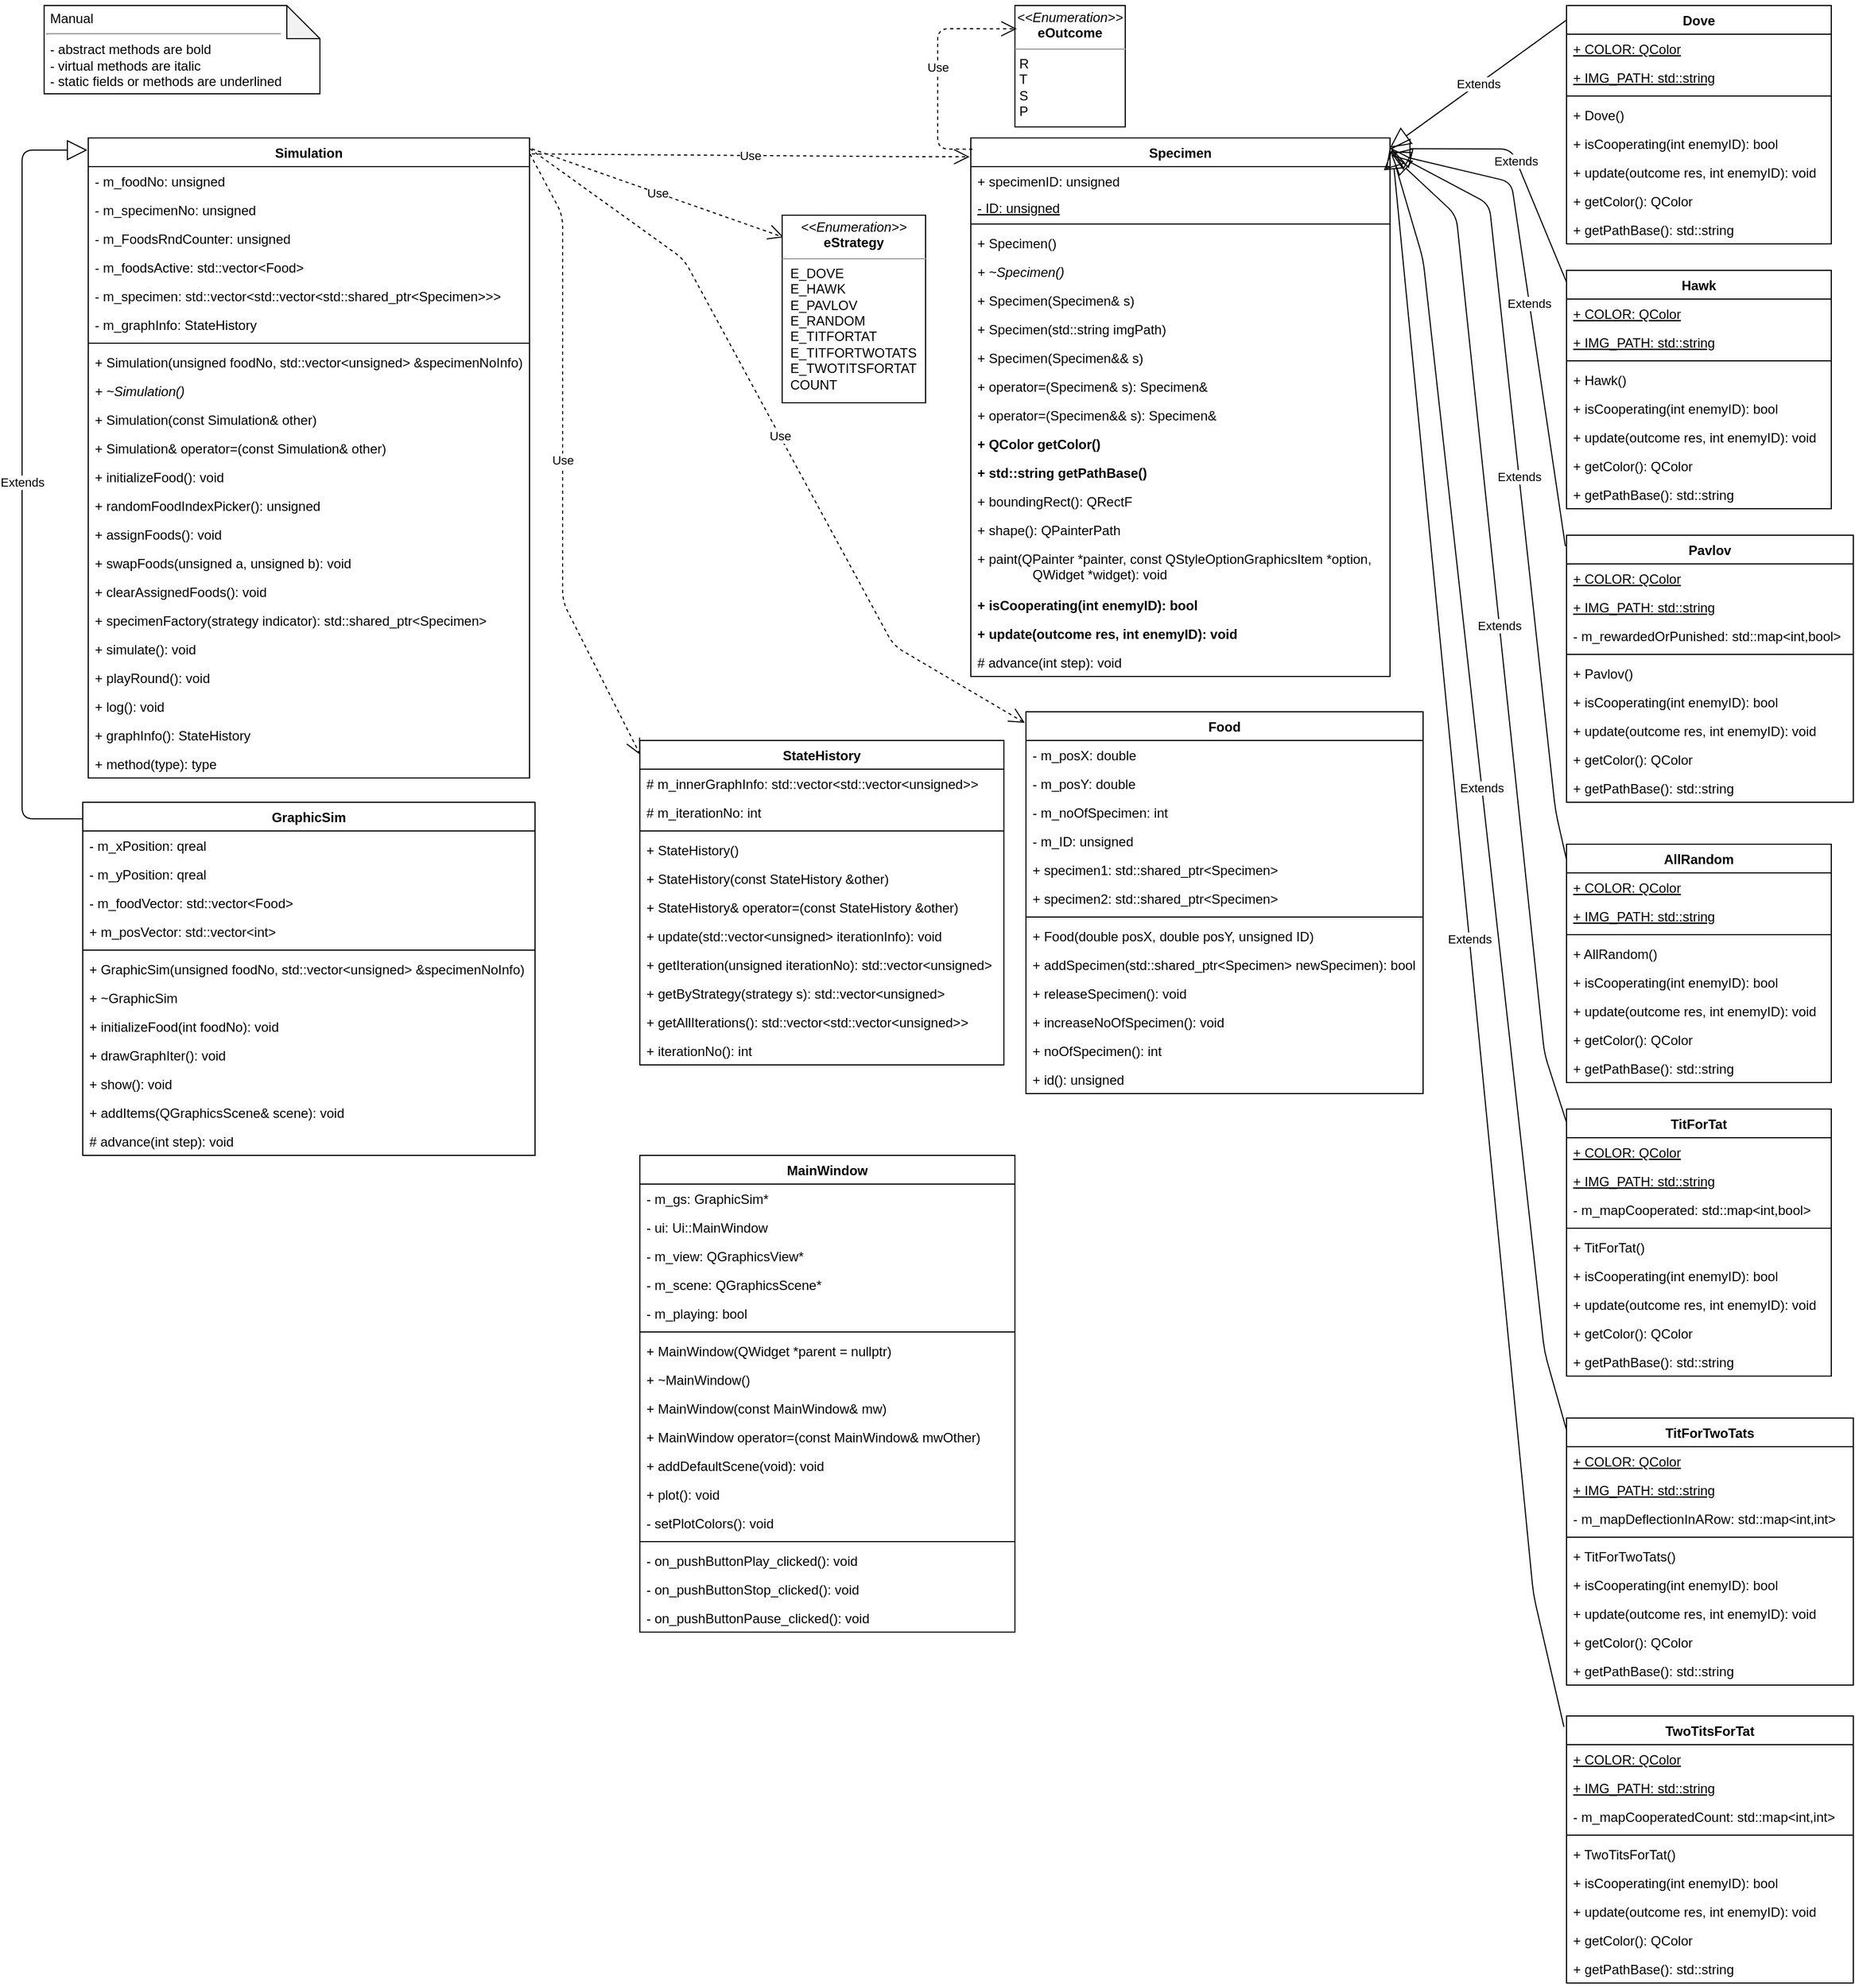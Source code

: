 <mxfile version="12.4.2" type="device" pages="1"><diagram id="SFOhLjnnjp_eazv6rhX1" name="Page-1"><mxGraphModel dx="2272" dy="742" grid="1" gridSize="10" guides="1" tooltips="1" connect="1" arrows="1" fold="1" page="1" pageScale="1" pageWidth="850" pageHeight="1100" math="0" shadow="0"><root><mxCell id="0"/><mxCell id="1" parent="0"/><mxCell id="o_bsVxjTVNTkFGLPeTdK-1" value="&lt;p style=&quot;margin: 0px ; margin-top: 4px ; text-align: center&quot;&gt;&lt;i&gt;&amp;lt;&amp;lt;Enumeration&amp;gt;&amp;gt;&lt;/i&gt;&lt;br&gt;&lt;b&gt;eOutcome&lt;/b&gt;&lt;br&gt;&lt;/p&gt;&lt;hr size=&quot;1&quot;&gt;&lt;p style=&quot;margin: 0px ; margin-left: 4px&quot;&gt;R&lt;/p&gt;&lt;p style=&quot;margin: 0px ; margin-left: 4px&quot;&gt;T&lt;/p&gt;&lt;p style=&quot;margin: 0px ; margin-left: 4px&quot;&gt;S&lt;/p&gt;&lt;p style=&quot;margin: 0px ; margin-left: 4px&quot;&gt;P&lt;br&gt;&lt;/p&gt;" style="verticalAlign=top;align=left;overflow=fill;fontSize=12;fontFamily=Helvetica;html=1;" vertex="1" parent="1"><mxGeometry x="80" y="40" width="100" height="110" as="geometry"/></mxCell><mxCell id="o_bsVxjTVNTkFGLPeTdK-2" value="Specimen" style="swimlane;fontStyle=1;align=center;verticalAlign=top;childLayout=stackLayout;horizontal=1;startSize=26;horizontalStack=0;resizeParent=1;resizeParentMax=0;resizeLast=0;collapsible=1;marginBottom=0;" vertex="1" parent="1"><mxGeometry x="40" y="160" width="380" height="488" as="geometry"/></mxCell><mxCell id="o_bsVxjTVNTkFGLPeTdK-3" value="+ specimenID: unsigned&#xA;&#xA;&#xA;" style="text;strokeColor=none;fillColor=none;align=left;verticalAlign=top;spacingLeft=4;spacingRight=4;overflow=hidden;rotatable=0;points=[[0,0.5],[1,0.5]];portConstraint=eastwest;fontStyle=0" vertex="1" parent="o_bsVxjTVNTkFGLPeTdK-2"><mxGeometry y="26" width="380" height="24" as="geometry"/></mxCell><mxCell id="o_bsVxjTVNTkFGLPeTdK-4" value="- ID: unsigned" style="text;strokeColor=none;fillColor=none;align=left;verticalAlign=top;spacingLeft=4;spacingRight=4;overflow=hidden;rotatable=0;points=[[0,0.5],[1,0.5]];portConstraint=eastwest;fontStyle=4" vertex="1" parent="o_bsVxjTVNTkFGLPeTdK-2"><mxGeometry y="50" width="380" height="24" as="geometry"/></mxCell><mxCell id="o_bsVxjTVNTkFGLPeTdK-5" value="" style="line;strokeWidth=1;fillColor=none;align=left;verticalAlign=middle;spacingTop=-1;spacingLeft=3;spacingRight=3;rotatable=0;labelPosition=right;points=[];portConstraint=eastwest;" vertex="1" parent="o_bsVxjTVNTkFGLPeTdK-2"><mxGeometry y="74" width="380" height="8" as="geometry"/></mxCell><mxCell id="o_bsVxjTVNTkFGLPeTdK-6" value="+ Specimen()" style="text;strokeColor=none;fillColor=none;align=left;verticalAlign=top;spacingLeft=4;spacingRight=4;overflow=hidden;rotatable=0;points=[[0,0.5],[1,0.5]];portConstraint=eastwest;" vertex="1" parent="o_bsVxjTVNTkFGLPeTdK-2"><mxGeometry y="82" width="380" height="26" as="geometry"/></mxCell><mxCell id="o_bsVxjTVNTkFGLPeTdK-7" value="+ ~Specimen()" style="text;strokeColor=none;fillColor=none;align=left;verticalAlign=top;spacingLeft=4;spacingRight=4;overflow=hidden;rotatable=0;points=[[0,0.5],[1,0.5]];portConstraint=eastwest;fontStyle=2" vertex="1" parent="o_bsVxjTVNTkFGLPeTdK-2"><mxGeometry y="108" width="380" height="26" as="geometry"/></mxCell><mxCell id="o_bsVxjTVNTkFGLPeTdK-8" value="+ Specimen(Specimen&amp; s)" style="text;strokeColor=none;fillColor=none;align=left;verticalAlign=top;spacingLeft=4;spacingRight=4;overflow=hidden;rotatable=0;points=[[0,0.5],[1,0.5]];portConstraint=eastwest;" vertex="1" parent="o_bsVxjTVNTkFGLPeTdK-2"><mxGeometry y="134" width="380" height="26" as="geometry"/></mxCell><mxCell id="o_bsVxjTVNTkFGLPeTdK-9" value="+ Specimen(std::string imgPath)" style="text;strokeColor=none;fillColor=none;align=left;verticalAlign=top;spacingLeft=4;spacingRight=4;overflow=hidden;rotatable=0;points=[[0,0.5],[1,0.5]];portConstraint=eastwest;" vertex="1" parent="o_bsVxjTVNTkFGLPeTdK-2"><mxGeometry y="160" width="380" height="26" as="geometry"/></mxCell><mxCell id="o_bsVxjTVNTkFGLPeTdK-10" value="+ Specimen(Specimen&amp;&amp; s)" style="text;strokeColor=none;fillColor=none;align=left;verticalAlign=top;spacingLeft=4;spacingRight=4;overflow=hidden;rotatable=0;points=[[0,0.5],[1,0.5]];portConstraint=eastwest;" vertex="1" parent="o_bsVxjTVNTkFGLPeTdK-2"><mxGeometry y="186" width="380" height="26" as="geometry"/></mxCell><mxCell id="o_bsVxjTVNTkFGLPeTdK-11" value="+ operator=(Specimen&amp; s): Specimen&amp;" style="text;strokeColor=none;fillColor=none;align=left;verticalAlign=top;spacingLeft=4;spacingRight=4;overflow=hidden;rotatable=0;points=[[0,0.5],[1,0.5]];portConstraint=eastwest;" vertex="1" parent="o_bsVxjTVNTkFGLPeTdK-2"><mxGeometry y="212" width="380" height="26" as="geometry"/></mxCell><mxCell id="o_bsVxjTVNTkFGLPeTdK-12" value="+ operator=(Specimen&amp;&amp; s): Specimen&amp;" style="text;strokeColor=none;fillColor=none;align=left;verticalAlign=top;spacingLeft=4;spacingRight=4;overflow=hidden;rotatable=0;points=[[0,0.5],[1,0.5]];portConstraint=eastwest;" vertex="1" parent="o_bsVxjTVNTkFGLPeTdK-2"><mxGeometry y="238" width="380" height="26" as="geometry"/></mxCell><mxCell id="o_bsVxjTVNTkFGLPeTdK-13" value="+ QColor getColor()" style="text;strokeColor=none;fillColor=none;align=left;verticalAlign=top;spacingLeft=4;spacingRight=4;overflow=hidden;rotatable=0;points=[[0,0.5],[1,0.5]];portConstraint=eastwest;fontStyle=1" vertex="1" parent="o_bsVxjTVNTkFGLPeTdK-2"><mxGeometry y="264" width="380" height="26" as="geometry"/></mxCell><mxCell id="o_bsVxjTVNTkFGLPeTdK-14" value="+ std::string getPathBase()" style="text;strokeColor=none;fillColor=none;align=left;verticalAlign=top;spacingLeft=4;spacingRight=4;overflow=hidden;rotatable=0;points=[[0,0.5],[1,0.5]];portConstraint=eastwest;fontStyle=1" vertex="1" parent="o_bsVxjTVNTkFGLPeTdK-2"><mxGeometry y="290" width="380" height="26" as="geometry"/></mxCell><mxCell id="o_bsVxjTVNTkFGLPeTdK-15" value="+ boundingRect(): QRectF" style="text;strokeColor=none;fillColor=none;align=left;verticalAlign=top;spacingLeft=4;spacingRight=4;overflow=hidden;rotatable=0;points=[[0,0.5],[1,0.5]];portConstraint=eastwest;fontStyle=0" vertex="1" parent="o_bsVxjTVNTkFGLPeTdK-2"><mxGeometry y="316" width="380" height="26" as="geometry"/></mxCell><mxCell id="o_bsVxjTVNTkFGLPeTdK-16" value="+ shape(): QPainterPath" style="text;strokeColor=none;fillColor=none;align=left;verticalAlign=top;spacingLeft=4;spacingRight=4;overflow=hidden;rotatable=0;points=[[0,0.5],[1,0.5]];portConstraint=eastwest;fontStyle=0" vertex="1" parent="o_bsVxjTVNTkFGLPeTdK-2"><mxGeometry y="342" width="380" height="26" as="geometry"/></mxCell><mxCell id="o_bsVxjTVNTkFGLPeTdK-17" value="+ paint(QPainter *painter, const QStyleOptionGraphicsItem *option,&#xA;               QWidget *widget): void" style="text;strokeColor=none;fillColor=none;align=left;verticalAlign=top;spacingLeft=4;spacingRight=4;overflow=hidden;rotatable=0;points=[[0,0.5],[1,0.5]];portConstraint=eastwest;fontStyle=0" vertex="1" parent="o_bsVxjTVNTkFGLPeTdK-2"><mxGeometry y="368" width="380" height="42" as="geometry"/></mxCell><mxCell id="o_bsVxjTVNTkFGLPeTdK-18" value="+ isCooperating(int enemyID): bool" style="text;strokeColor=none;fillColor=none;align=left;verticalAlign=top;spacingLeft=4;spacingRight=4;overflow=hidden;rotatable=0;points=[[0,0.5],[1,0.5]];portConstraint=eastwest;fontStyle=1" vertex="1" parent="o_bsVxjTVNTkFGLPeTdK-2"><mxGeometry y="410" width="380" height="26" as="geometry"/></mxCell><mxCell id="o_bsVxjTVNTkFGLPeTdK-19" value="+ update(outcome res, int enemyID): void" style="text;strokeColor=none;fillColor=none;align=left;verticalAlign=top;spacingLeft=4;spacingRight=4;overflow=hidden;rotatable=0;points=[[0,0.5],[1,0.5]];portConstraint=eastwest;fontStyle=1" vertex="1" parent="o_bsVxjTVNTkFGLPeTdK-2"><mxGeometry y="436" width="380" height="26" as="geometry"/></mxCell><mxCell id="o_bsVxjTVNTkFGLPeTdK-20" value="# advance(int step): void" style="text;strokeColor=none;fillColor=none;align=left;verticalAlign=top;spacingLeft=4;spacingRight=4;overflow=hidden;rotatable=0;points=[[0,0.5],[1,0.5]];portConstraint=eastwest;fontStyle=0" vertex="1" parent="o_bsVxjTVNTkFGLPeTdK-2"><mxGeometry y="462" width="380" height="26" as="geometry"/></mxCell><mxCell id="o_bsVxjTVNTkFGLPeTdK-21" value="&lt;div&gt;&amp;nbsp;Manual&lt;/div&gt;&lt;div&gt;&lt;hr&gt;&lt;/div&gt;&lt;div&gt;&amp;nbsp;- abstract methods are bold&lt;br&gt;&lt;/div&gt;&lt;div&gt;&amp;nbsp;- virtual methods are italic&lt;br&gt;&amp;nbsp;- static fields or methods are underlined&lt;br&gt;&lt;/div&gt;" style="shape=note;whiteSpace=wrap;html=1;backgroundOutline=1;darkOpacity=0.05;align=left;labelBackgroundColor=none;labelBorderColor=none;" vertex="1" parent="1"><mxGeometry x="-800" y="40" width="250" height="80" as="geometry"/></mxCell><mxCell id="o_bsVxjTVNTkFGLPeTdK-22" value="Dove" style="swimlane;fontStyle=1;align=center;verticalAlign=top;childLayout=stackLayout;horizontal=1;startSize=26;horizontalStack=0;resizeParent=1;resizeParentMax=0;resizeLast=0;collapsible=1;marginBottom=0;" vertex="1" parent="1"><mxGeometry x="580" y="40" width="240" height="216" as="geometry"/></mxCell><mxCell id="o_bsVxjTVNTkFGLPeTdK-23" value="+ COLOR: QColor" style="text;strokeColor=none;fillColor=none;align=left;verticalAlign=top;spacingLeft=4;spacingRight=4;overflow=hidden;rotatable=0;points=[[0,0.5],[1,0.5]];portConstraint=eastwest;fontStyle=4" vertex="1" parent="o_bsVxjTVNTkFGLPeTdK-22"><mxGeometry y="26" width="240" height="26" as="geometry"/></mxCell><mxCell id="o_bsVxjTVNTkFGLPeTdK-24" value="+ IMG_PATH: std::string" style="text;strokeColor=none;fillColor=none;align=left;verticalAlign=top;spacingLeft=4;spacingRight=4;overflow=hidden;rotatable=0;points=[[0,0.5],[1,0.5]];portConstraint=eastwest;fontStyle=4" vertex="1" parent="o_bsVxjTVNTkFGLPeTdK-22"><mxGeometry y="52" width="240" height="26" as="geometry"/></mxCell><mxCell id="o_bsVxjTVNTkFGLPeTdK-25" value="" style="line;strokeWidth=1;fillColor=none;align=left;verticalAlign=middle;spacingTop=-1;spacingLeft=3;spacingRight=3;rotatable=0;labelPosition=right;points=[];portConstraint=eastwest;" vertex="1" parent="o_bsVxjTVNTkFGLPeTdK-22"><mxGeometry y="78" width="240" height="8" as="geometry"/></mxCell><mxCell id="o_bsVxjTVNTkFGLPeTdK-26" value="+ Dove()" style="text;strokeColor=none;fillColor=none;align=left;verticalAlign=top;spacingLeft=4;spacingRight=4;overflow=hidden;rotatable=0;points=[[0,0.5],[1,0.5]];portConstraint=eastwest;" vertex="1" parent="o_bsVxjTVNTkFGLPeTdK-22"><mxGeometry y="86" width="240" height="26" as="geometry"/></mxCell><mxCell id="o_bsVxjTVNTkFGLPeTdK-27" value="+ isCooperating(int enemyID): bool" style="text;strokeColor=none;fillColor=none;align=left;verticalAlign=top;spacingLeft=4;spacingRight=4;overflow=hidden;rotatable=0;points=[[0,0.5],[1,0.5]];portConstraint=eastwest;" vertex="1" parent="o_bsVxjTVNTkFGLPeTdK-22"><mxGeometry y="112" width="240" height="26" as="geometry"/></mxCell><mxCell id="o_bsVxjTVNTkFGLPeTdK-28" value="+ update(outcome res, int enemyID): void" style="text;strokeColor=none;fillColor=none;align=left;verticalAlign=top;spacingLeft=4;spacingRight=4;overflow=hidden;rotatable=0;points=[[0,0.5],[1,0.5]];portConstraint=eastwest;" vertex="1" parent="o_bsVxjTVNTkFGLPeTdK-22"><mxGeometry y="138" width="240" height="26" as="geometry"/></mxCell><mxCell id="o_bsVxjTVNTkFGLPeTdK-29" value="+ getColor(): QColor" style="text;strokeColor=none;fillColor=none;align=left;verticalAlign=top;spacingLeft=4;spacingRight=4;overflow=hidden;rotatable=0;points=[[0,0.5],[1,0.5]];portConstraint=eastwest;" vertex="1" parent="o_bsVxjTVNTkFGLPeTdK-22"><mxGeometry y="164" width="240" height="26" as="geometry"/></mxCell><mxCell id="o_bsVxjTVNTkFGLPeTdK-30" value="+ getPathBase(): std::string" style="text;strokeColor=none;fillColor=none;align=left;verticalAlign=top;spacingLeft=4;spacingRight=4;overflow=hidden;rotatable=0;points=[[0,0.5],[1,0.5]];portConstraint=eastwest;" vertex="1" parent="o_bsVxjTVNTkFGLPeTdK-22"><mxGeometry y="190" width="240" height="26" as="geometry"/></mxCell><mxCell id="o_bsVxjTVNTkFGLPeTdK-31" value="Extends" style="endArrow=block;endSize=16;endFill=0;html=1;exitX=0;exitY=0.061;exitDx=0;exitDy=0;exitPerimeter=0;entryX=1;entryY=0.018;entryDx=0;entryDy=0;entryPerimeter=0;" edge="1" parent="1" source="o_bsVxjTVNTkFGLPeTdK-22" target="o_bsVxjTVNTkFGLPeTdK-2"><mxGeometry width="160" relative="1" as="geometry"><mxPoint x="570" y="270" as="sourcePoint"/><mxPoint x="422" y="310" as="targetPoint"/></mxGeometry></mxCell><mxCell id="o_bsVxjTVNTkFGLPeTdK-32" value="Extends" style="endArrow=block;endSize=16;endFill=0;html=1;exitX=0.004;exitY=0.06;exitDx=0;exitDy=0;exitPerimeter=0;entryX=1;entryY=0.02;entryDx=0;entryDy=0;entryPerimeter=0;" edge="1" parent="1" source="o_bsVxjTVNTkFGLPeTdK-33" target="o_bsVxjTVNTkFGLPeTdK-2"><mxGeometry width="160" relative="1" as="geometry"><mxPoint x="550" y="490" as="sourcePoint"/><mxPoint x="450" y="390" as="targetPoint"/><Array as="points"><mxPoint x="530" y="170"/></Array></mxGeometry></mxCell><mxCell id="o_bsVxjTVNTkFGLPeTdK-33" value="Hawk" style="swimlane;fontStyle=1;align=center;verticalAlign=top;childLayout=stackLayout;horizontal=1;startSize=26;horizontalStack=0;resizeParent=1;resizeParentMax=0;resizeLast=0;collapsible=1;marginBottom=0;" vertex="1" parent="1"><mxGeometry x="580" y="280" width="240" height="216" as="geometry"/></mxCell><mxCell id="o_bsVxjTVNTkFGLPeTdK-34" value="+ COLOR: QColor" style="text;strokeColor=none;fillColor=none;align=left;verticalAlign=top;spacingLeft=4;spacingRight=4;overflow=hidden;rotatable=0;points=[[0,0.5],[1,0.5]];portConstraint=eastwest;fontStyle=4" vertex="1" parent="o_bsVxjTVNTkFGLPeTdK-33"><mxGeometry y="26" width="240" height="26" as="geometry"/></mxCell><mxCell id="o_bsVxjTVNTkFGLPeTdK-35" value="+ IMG_PATH: std::string" style="text;strokeColor=none;fillColor=none;align=left;verticalAlign=top;spacingLeft=4;spacingRight=4;overflow=hidden;rotatable=0;points=[[0,0.5],[1,0.5]];portConstraint=eastwest;fontStyle=4" vertex="1" parent="o_bsVxjTVNTkFGLPeTdK-33"><mxGeometry y="52" width="240" height="26" as="geometry"/></mxCell><mxCell id="o_bsVxjTVNTkFGLPeTdK-36" value="" style="line;strokeWidth=1;fillColor=none;align=left;verticalAlign=middle;spacingTop=-1;spacingLeft=3;spacingRight=3;rotatable=0;labelPosition=right;points=[];portConstraint=eastwest;" vertex="1" parent="o_bsVxjTVNTkFGLPeTdK-33"><mxGeometry y="78" width="240" height="8" as="geometry"/></mxCell><mxCell id="o_bsVxjTVNTkFGLPeTdK-37" value="+ Hawk()" style="text;strokeColor=none;fillColor=none;align=left;verticalAlign=top;spacingLeft=4;spacingRight=4;overflow=hidden;rotatable=0;points=[[0,0.5],[1,0.5]];portConstraint=eastwest;" vertex="1" parent="o_bsVxjTVNTkFGLPeTdK-33"><mxGeometry y="86" width="240" height="26" as="geometry"/></mxCell><mxCell id="o_bsVxjTVNTkFGLPeTdK-38" value="+ isCooperating(int enemyID): bool" style="text;strokeColor=none;fillColor=none;align=left;verticalAlign=top;spacingLeft=4;spacingRight=4;overflow=hidden;rotatable=0;points=[[0,0.5],[1,0.5]];portConstraint=eastwest;" vertex="1" parent="o_bsVxjTVNTkFGLPeTdK-33"><mxGeometry y="112" width="240" height="26" as="geometry"/></mxCell><mxCell id="o_bsVxjTVNTkFGLPeTdK-39" value="+ update(outcome res, int enemyID): void" style="text;strokeColor=none;fillColor=none;align=left;verticalAlign=top;spacingLeft=4;spacingRight=4;overflow=hidden;rotatable=0;points=[[0,0.5],[1,0.5]];portConstraint=eastwest;" vertex="1" parent="o_bsVxjTVNTkFGLPeTdK-33"><mxGeometry y="138" width="240" height="26" as="geometry"/></mxCell><mxCell id="o_bsVxjTVNTkFGLPeTdK-40" value="+ getColor(): QColor" style="text;strokeColor=none;fillColor=none;align=left;verticalAlign=top;spacingLeft=4;spacingRight=4;overflow=hidden;rotatable=0;points=[[0,0.5],[1,0.5]];portConstraint=eastwest;" vertex="1" parent="o_bsVxjTVNTkFGLPeTdK-33"><mxGeometry y="164" width="240" height="26" as="geometry"/></mxCell><mxCell id="o_bsVxjTVNTkFGLPeTdK-41" value="+ getPathBase(): std::string" style="text;strokeColor=none;fillColor=none;align=left;verticalAlign=top;spacingLeft=4;spacingRight=4;overflow=hidden;rotatable=0;points=[[0,0.5],[1,0.5]];portConstraint=eastwest;" vertex="1" parent="o_bsVxjTVNTkFGLPeTdK-33"><mxGeometry y="190" width="240" height="26" as="geometry"/></mxCell><mxCell id="o_bsVxjTVNTkFGLPeTdK-42" value="Pavlov" style="swimlane;fontStyle=1;align=center;verticalAlign=top;childLayout=stackLayout;horizontal=1;startSize=26;horizontalStack=0;resizeParent=1;resizeParentMax=0;resizeLast=0;collapsible=1;marginBottom=0;" vertex="1" parent="1"><mxGeometry x="580" y="520" width="260" height="242" as="geometry"/></mxCell><mxCell id="o_bsVxjTVNTkFGLPeTdK-43" value="+ COLOR: QColor" style="text;strokeColor=none;fillColor=none;align=left;verticalAlign=top;spacingLeft=4;spacingRight=4;overflow=hidden;rotatable=0;points=[[0,0.5],[1,0.5]];portConstraint=eastwest;fontStyle=4" vertex="1" parent="o_bsVxjTVNTkFGLPeTdK-42"><mxGeometry y="26" width="260" height="26" as="geometry"/></mxCell><mxCell id="o_bsVxjTVNTkFGLPeTdK-44" value="+ IMG_PATH: std::string" style="text;strokeColor=none;fillColor=none;align=left;verticalAlign=top;spacingLeft=4;spacingRight=4;overflow=hidden;rotatable=0;points=[[0,0.5],[1,0.5]];portConstraint=eastwest;fontStyle=4" vertex="1" parent="o_bsVxjTVNTkFGLPeTdK-42"><mxGeometry y="52" width="260" height="26" as="geometry"/></mxCell><mxCell id="o_bsVxjTVNTkFGLPeTdK-45" value="- m_rewardedOrPunished: std::map&lt;int,bool&gt;" style="text;strokeColor=none;fillColor=none;align=left;verticalAlign=top;spacingLeft=4;spacingRight=4;overflow=hidden;rotatable=0;points=[[0,0.5],[1,0.5]];portConstraint=eastwest;fontStyle=0" vertex="1" parent="o_bsVxjTVNTkFGLPeTdK-42"><mxGeometry y="78" width="260" height="26" as="geometry"/></mxCell><mxCell id="o_bsVxjTVNTkFGLPeTdK-46" value="" style="line;strokeWidth=1;fillColor=none;align=left;verticalAlign=middle;spacingTop=-1;spacingLeft=3;spacingRight=3;rotatable=0;labelPosition=right;points=[];portConstraint=eastwest;" vertex="1" parent="o_bsVxjTVNTkFGLPeTdK-42"><mxGeometry y="104" width="260" height="8" as="geometry"/></mxCell><mxCell id="o_bsVxjTVNTkFGLPeTdK-47" value="+ Pavlov()" style="text;strokeColor=none;fillColor=none;align=left;verticalAlign=top;spacingLeft=4;spacingRight=4;overflow=hidden;rotatable=0;points=[[0,0.5],[1,0.5]];portConstraint=eastwest;" vertex="1" parent="o_bsVxjTVNTkFGLPeTdK-42"><mxGeometry y="112" width="260" height="26" as="geometry"/></mxCell><mxCell id="o_bsVxjTVNTkFGLPeTdK-48" value="+ isCooperating(int enemyID): bool" style="text;strokeColor=none;fillColor=none;align=left;verticalAlign=top;spacingLeft=4;spacingRight=4;overflow=hidden;rotatable=0;points=[[0,0.5],[1,0.5]];portConstraint=eastwest;" vertex="1" parent="o_bsVxjTVNTkFGLPeTdK-42"><mxGeometry y="138" width="260" height="26" as="geometry"/></mxCell><mxCell id="o_bsVxjTVNTkFGLPeTdK-49" value="+ update(outcome res, int enemyID): void" style="text;strokeColor=none;fillColor=none;align=left;verticalAlign=top;spacingLeft=4;spacingRight=4;overflow=hidden;rotatable=0;points=[[0,0.5],[1,0.5]];portConstraint=eastwest;" vertex="1" parent="o_bsVxjTVNTkFGLPeTdK-42"><mxGeometry y="164" width="260" height="26" as="geometry"/></mxCell><mxCell id="o_bsVxjTVNTkFGLPeTdK-50" value="+ getColor(): QColor" style="text;strokeColor=none;fillColor=none;align=left;verticalAlign=top;spacingLeft=4;spacingRight=4;overflow=hidden;rotatable=0;points=[[0,0.5],[1,0.5]];portConstraint=eastwest;" vertex="1" parent="o_bsVxjTVNTkFGLPeTdK-42"><mxGeometry y="190" width="260" height="26" as="geometry"/></mxCell><mxCell id="o_bsVxjTVNTkFGLPeTdK-51" value="+ getPathBase(): std::string" style="text;strokeColor=none;fillColor=none;align=left;verticalAlign=top;spacingLeft=4;spacingRight=4;overflow=hidden;rotatable=0;points=[[0,0.5],[1,0.5]];portConstraint=eastwest;" vertex="1" parent="o_bsVxjTVNTkFGLPeTdK-42"><mxGeometry y="216" width="260" height="26" as="geometry"/></mxCell><mxCell id="o_bsVxjTVNTkFGLPeTdK-52" value="Extends" style="endArrow=block;endSize=16;endFill=0;html=1;exitX=-0.004;exitY=0.041;exitDx=0;exitDy=0;exitPerimeter=0;entryX=1.003;entryY=0.029;entryDx=0;entryDy=0;entryPerimeter=0;" edge="1" parent="1" source="o_bsVxjTVNTkFGLPeTdK-42" target="o_bsVxjTVNTkFGLPeTdK-2"><mxGeometry width="160" relative="1" as="geometry"><mxPoint x="40" y="1210" as="sourcePoint"/><mxPoint x="450" y="430" as="targetPoint"/><Array as="points"><mxPoint x="530" y="200"/></Array></mxGeometry></mxCell><mxCell id="o_bsVxjTVNTkFGLPeTdK-53" value="AllRandom" style="swimlane;fontStyle=1;align=center;verticalAlign=top;childLayout=stackLayout;horizontal=1;startSize=26;horizontalStack=0;resizeParent=1;resizeParentMax=0;resizeLast=0;collapsible=1;marginBottom=0;" vertex="1" parent="1"><mxGeometry x="580" y="800" width="240" height="216" as="geometry"/></mxCell><mxCell id="o_bsVxjTVNTkFGLPeTdK-54" value="+ COLOR: QColor" style="text;strokeColor=none;fillColor=none;align=left;verticalAlign=top;spacingLeft=4;spacingRight=4;overflow=hidden;rotatable=0;points=[[0,0.5],[1,0.5]];portConstraint=eastwest;fontStyle=4" vertex="1" parent="o_bsVxjTVNTkFGLPeTdK-53"><mxGeometry y="26" width="240" height="26" as="geometry"/></mxCell><mxCell id="o_bsVxjTVNTkFGLPeTdK-55" value="+ IMG_PATH: std::string" style="text;strokeColor=none;fillColor=none;align=left;verticalAlign=top;spacingLeft=4;spacingRight=4;overflow=hidden;rotatable=0;points=[[0,0.5],[1,0.5]];portConstraint=eastwest;fontStyle=4" vertex="1" parent="o_bsVxjTVNTkFGLPeTdK-53"><mxGeometry y="52" width="240" height="26" as="geometry"/></mxCell><mxCell id="o_bsVxjTVNTkFGLPeTdK-56" value="" style="line;strokeWidth=1;fillColor=none;align=left;verticalAlign=middle;spacingTop=-1;spacingLeft=3;spacingRight=3;rotatable=0;labelPosition=right;points=[];portConstraint=eastwest;" vertex="1" parent="o_bsVxjTVNTkFGLPeTdK-53"><mxGeometry y="78" width="240" height="8" as="geometry"/></mxCell><mxCell id="o_bsVxjTVNTkFGLPeTdK-57" value="+ AllRandom()" style="text;strokeColor=none;fillColor=none;align=left;verticalAlign=top;spacingLeft=4;spacingRight=4;overflow=hidden;rotatable=0;points=[[0,0.5],[1,0.5]];portConstraint=eastwest;" vertex="1" parent="o_bsVxjTVNTkFGLPeTdK-53"><mxGeometry y="86" width="240" height="26" as="geometry"/></mxCell><mxCell id="o_bsVxjTVNTkFGLPeTdK-58" value="+ isCooperating(int enemyID): bool" style="text;strokeColor=none;fillColor=none;align=left;verticalAlign=top;spacingLeft=4;spacingRight=4;overflow=hidden;rotatable=0;points=[[0,0.5],[1,0.5]];portConstraint=eastwest;" vertex="1" parent="o_bsVxjTVNTkFGLPeTdK-53"><mxGeometry y="112" width="240" height="26" as="geometry"/></mxCell><mxCell id="o_bsVxjTVNTkFGLPeTdK-59" value="+ update(outcome res, int enemyID): void" style="text;strokeColor=none;fillColor=none;align=left;verticalAlign=top;spacingLeft=4;spacingRight=4;overflow=hidden;rotatable=0;points=[[0,0.5],[1,0.5]];portConstraint=eastwest;" vertex="1" parent="o_bsVxjTVNTkFGLPeTdK-53"><mxGeometry y="138" width="240" height="26" as="geometry"/></mxCell><mxCell id="o_bsVxjTVNTkFGLPeTdK-60" value="+ getColor(): QColor" style="text;strokeColor=none;fillColor=none;align=left;verticalAlign=top;spacingLeft=4;spacingRight=4;overflow=hidden;rotatable=0;points=[[0,0.5],[1,0.5]];portConstraint=eastwest;" vertex="1" parent="o_bsVxjTVNTkFGLPeTdK-53"><mxGeometry y="164" width="240" height="26" as="geometry"/></mxCell><mxCell id="o_bsVxjTVNTkFGLPeTdK-61" value="+ getPathBase(): std::string" style="text;strokeColor=none;fillColor=none;align=left;verticalAlign=top;spacingLeft=4;spacingRight=4;overflow=hidden;rotatable=0;points=[[0,0.5],[1,0.5]];portConstraint=eastwest;" vertex="1" parent="o_bsVxjTVNTkFGLPeTdK-53"><mxGeometry y="190" width="240" height="26" as="geometry"/></mxCell><mxCell id="o_bsVxjTVNTkFGLPeTdK-62" value="Extends" style="endArrow=block;endSize=16;endFill=0;html=1;exitX=0;exitY=0.065;exitDx=0;exitDy=0;exitPerimeter=0;entryX=1;entryY=0.025;entryDx=0;entryDy=0;entryPerimeter=0;" edge="1" parent="1" source="o_bsVxjTVNTkFGLPeTdK-53" target="o_bsVxjTVNTkFGLPeTdK-2"><mxGeometry width="160" relative="1" as="geometry"><mxPoint x="40" y="1230" as="sourcePoint"/><mxPoint x="440" y="420" as="targetPoint"/><Array as="points"><mxPoint x="570" y="770"/><mxPoint x="510" y="220"/></Array></mxGeometry></mxCell><mxCell id="o_bsVxjTVNTkFGLPeTdK-63" value="TitForTat" style="swimlane;fontStyle=1;align=center;verticalAlign=top;childLayout=stackLayout;horizontal=1;startSize=26;horizontalStack=0;resizeParent=1;resizeParentMax=0;resizeLast=0;collapsible=1;marginBottom=0;" vertex="1" parent="1"><mxGeometry x="580" y="1040" width="240" height="242" as="geometry"/></mxCell><mxCell id="o_bsVxjTVNTkFGLPeTdK-64" value="+ COLOR: QColor" style="text;strokeColor=none;fillColor=none;align=left;verticalAlign=top;spacingLeft=4;spacingRight=4;overflow=hidden;rotatable=0;points=[[0,0.5],[1,0.5]];portConstraint=eastwest;fontStyle=4" vertex="1" parent="o_bsVxjTVNTkFGLPeTdK-63"><mxGeometry y="26" width="240" height="26" as="geometry"/></mxCell><mxCell id="o_bsVxjTVNTkFGLPeTdK-65" value="+ IMG_PATH: std::string" style="text;strokeColor=none;fillColor=none;align=left;verticalAlign=top;spacingLeft=4;spacingRight=4;overflow=hidden;rotatable=0;points=[[0,0.5],[1,0.5]];portConstraint=eastwest;fontStyle=4" vertex="1" parent="o_bsVxjTVNTkFGLPeTdK-63"><mxGeometry y="52" width="240" height="26" as="geometry"/></mxCell><mxCell id="o_bsVxjTVNTkFGLPeTdK-66" value="- m_mapCooperated: std::map&lt;int,bool&gt;" style="text;strokeColor=none;fillColor=none;align=left;verticalAlign=top;spacingLeft=4;spacingRight=4;overflow=hidden;rotatable=0;points=[[0,0.5],[1,0.5]];portConstraint=eastwest;fontStyle=0" vertex="1" parent="o_bsVxjTVNTkFGLPeTdK-63"><mxGeometry y="78" width="240" height="26" as="geometry"/></mxCell><mxCell id="o_bsVxjTVNTkFGLPeTdK-67" value="" style="line;strokeWidth=1;fillColor=none;align=left;verticalAlign=middle;spacingTop=-1;spacingLeft=3;spacingRight=3;rotatable=0;labelPosition=right;points=[];portConstraint=eastwest;" vertex="1" parent="o_bsVxjTVNTkFGLPeTdK-63"><mxGeometry y="104" width="240" height="8" as="geometry"/></mxCell><mxCell id="o_bsVxjTVNTkFGLPeTdK-68" value="+ TitForTat()" style="text;strokeColor=none;fillColor=none;align=left;verticalAlign=top;spacingLeft=4;spacingRight=4;overflow=hidden;rotatable=0;points=[[0,0.5],[1,0.5]];portConstraint=eastwest;" vertex="1" parent="o_bsVxjTVNTkFGLPeTdK-63"><mxGeometry y="112" width="240" height="26" as="geometry"/></mxCell><mxCell id="o_bsVxjTVNTkFGLPeTdK-69" value="+ isCooperating(int enemyID): bool" style="text;strokeColor=none;fillColor=none;align=left;verticalAlign=top;spacingLeft=4;spacingRight=4;overflow=hidden;rotatable=0;points=[[0,0.5],[1,0.5]];portConstraint=eastwest;" vertex="1" parent="o_bsVxjTVNTkFGLPeTdK-63"><mxGeometry y="138" width="240" height="26" as="geometry"/></mxCell><mxCell id="o_bsVxjTVNTkFGLPeTdK-70" value="+ update(outcome res, int enemyID): void" style="text;strokeColor=none;fillColor=none;align=left;verticalAlign=top;spacingLeft=4;spacingRight=4;overflow=hidden;rotatable=0;points=[[0,0.5],[1,0.5]];portConstraint=eastwest;" vertex="1" parent="o_bsVxjTVNTkFGLPeTdK-63"><mxGeometry y="164" width="240" height="26" as="geometry"/></mxCell><mxCell id="o_bsVxjTVNTkFGLPeTdK-71" value="+ getColor(): QColor" style="text;strokeColor=none;fillColor=none;align=left;verticalAlign=top;spacingLeft=4;spacingRight=4;overflow=hidden;rotatable=0;points=[[0,0.5],[1,0.5]];portConstraint=eastwest;" vertex="1" parent="o_bsVxjTVNTkFGLPeTdK-63"><mxGeometry y="190" width="240" height="26" as="geometry"/></mxCell><mxCell id="o_bsVxjTVNTkFGLPeTdK-72" value="+ getPathBase(): std::string" style="text;strokeColor=none;fillColor=none;align=left;verticalAlign=top;spacingLeft=4;spacingRight=4;overflow=hidden;rotatable=0;points=[[0,0.5],[1,0.5]];portConstraint=eastwest;" vertex="1" parent="o_bsVxjTVNTkFGLPeTdK-63"><mxGeometry y="216" width="240" height="26" as="geometry"/></mxCell><mxCell id="o_bsVxjTVNTkFGLPeTdK-73" value="Extends" style="endArrow=block;endSize=16;endFill=0;html=1;exitX=0;exitY=0.05;exitDx=0;exitDy=0;exitPerimeter=0;entryX=1.003;entryY=0.031;entryDx=0;entryDy=0;entryPerimeter=0;" edge="1" parent="1" source="o_bsVxjTVNTkFGLPeTdK-63" target="o_bsVxjTVNTkFGLPeTdK-2"><mxGeometry width="160" relative="1" as="geometry"><mxPoint x="40" y="1500" as="sourcePoint"/><mxPoint x="440" y="410" as="targetPoint"/><Array as="points"><mxPoint x="560" y="990"/><mxPoint x="480" y="230"/></Array></mxGeometry></mxCell><mxCell id="o_bsVxjTVNTkFGLPeTdK-74" value="TitForTwoTats" style="swimlane;fontStyle=1;align=center;verticalAlign=top;childLayout=stackLayout;horizontal=1;startSize=26;horizontalStack=0;resizeParent=1;resizeParentMax=0;resizeLast=0;collapsible=1;marginBottom=0;" vertex="1" parent="1"><mxGeometry x="580" y="1320" width="260" height="242" as="geometry"/></mxCell><mxCell id="o_bsVxjTVNTkFGLPeTdK-75" value="+ COLOR: QColor" style="text;strokeColor=none;fillColor=none;align=left;verticalAlign=top;spacingLeft=4;spacingRight=4;overflow=hidden;rotatable=0;points=[[0,0.5],[1,0.5]];portConstraint=eastwest;fontStyle=4" vertex="1" parent="o_bsVxjTVNTkFGLPeTdK-74"><mxGeometry y="26" width="260" height="26" as="geometry"/></mxCell><mxCell id="o_bsVxjTVNTkFGLPeTdK-76" value="+ IMG_PATH: std::string" style="text;strokeColor=none;fillColor=none;align=left;verticalAlign=top;spacingLeft=4;spacingRight=4;overflow=hidden;rotatable=0;points=[[0,0.5],[1,0.5]];portConstraint=eastwest;fontStyle=4" vertex="1" parent="o_bsVxjTVNTkFGLPeTdK-74"><mxGeometry y="52" width="260" height="26" as="geometry"/></mxCell><mxCell id="o_bsVxjTVNTkFGLPeTdK-77" value="- m_mapDeflectionInARow: std::map&lt;int,int&gt;" style="text;strokeColor=none;fillColor=none;align=left;verticalAlign=top;spacingLeft=4;spacingRight=4;overflow=hidden;rotatable=0;points=[[0,0.5],[1,0.5]];portConstraint=eastwest;fontStyle=0" vertex="1" parent="o_bsVxjTVNTkFGLPeTdK-74"><mxGeometry y="78" width="260" height="26" as="geometry"/></mxCell><mxCell id="o_bsVxjTVNTkFGLPeTdK-78" value="" style="line;strokeWidth=1;fillColor=none;align=left;verticalAlign=middle;spacingTop=-1;spacingLeft=3;spacingRight=3;rotatable=0;labelPosition=right;points=[];portConstraint=eastwest;" vertex="1" parent="o_bsVxjTVNTkFGLPeTdK-74"><mxGeometry y="104" width="260" height="8" as="geometry"/></mxCell><mxCell id="o_bsVxjTVNTkFGLPeTdK-79" value="+ TitForTwoTats()" style="text;strokeColor=none;fillColor=none;align=left;verticalAlign=top;spacingLeft=4;spacingRight=4;overflow=hidden;rotatable=0;points=[[0,0.5],[1,0.5]];portConstraint=eastwest;" vertex="1" parent="o_bsVxjTVNTkFGLPeTdK-74"><mxGeometry y="112" width="260" height="26" as="geometry"/></mxCell><mxCell id="o_bsVxjTVNTkFGLPeTdK-80" value="+ isCooperating(int enemyID): bool" style="text;strokeColor=none;fillColor=none;align=left;verticalAlign=top;spacingLeft=4;spacingRight=4;overflow=hidden;rotatable=0;points=[[0,0.5],[1,0.5]];portConstraint=eastwest;" vertex="1" parent="o_bsVxjTVNTkFGLPeTdK-74"><mxGeometry y="138" width="260" height="26" as="geometry"/></mxCell><mxCell id="o_bsVxjTVNTkFGLPeTdK-81" value="+ update(outcome res, int enemyID): void" style="text;strokeColor=none;fillColor=none;align=left;verticalAlign=top;spacingLeft=4;spacingRight=4;overflow=hidden;rotatable=0;points=[[0,0.5],[1,0.5]];portConstraint=eastwest;" vertex="1" parent="o_bsVxjTVNTkFGLPeTdK-74"><mxGeometry y="164" width="260" height="26" as="geometry"/></mxCell><mxCell id="o_bsVxjTVNTkFGLPeTdK-82" value="+ getColor(): QColor" style="text;strokeColor=none;fillColor=none;align=left;verticalAlign=top;spacingLeft=4;spacingRight=4;overflow=hidden;rotatable=0;points=[[0,0.5],[1,0.5]];portConstraint=eastwest;" vertex="1" parent="o_bsVxjTVNTkFGLPeTdK-74"><mxGeometry y="190" width="260" height="26" as="geometry"/></mxCell><mxCell id="o_bsVxjTVNTkFGLPeTdK-83" value="+ getPathBase(): std::string" style="text;strokeColor=none;fillColor=none;align=left;verticalAlign=top;spacingLeft=4;spacingRight=4;overflow=hidden;rotatable=0;points=[[0,0.5],[1,0.5]];portConstraint=eastwest;" vertex="1" parent="o_bsVxjTVNTkFGLPeTdK-74"><mxGeometry y="216" width="260" height="26" as="geometry"/></mxCell><mxCell id="o_bsVxjTVNTkFGLPeTdK-84" value="Extends" style="endArrow=block;endSize=16;endFill=0;html=1;exitX=0;exitY=0.045;exitDx=0;exitDy=0;exitPerimeter=0;entryX=1;entryY=0.016;entryDx=0;entryDy=0;entryPerimeter=0;" edge="1" parent="1" source="o_bsVxjTVNTkFGLPeTdK-74" target="o_bsVxjTVNTkFGLPeTdK-2"><mxGeometry width="160" relative="1" as="geometry"><mxPoint x="40" y="1770" as="sourcePoint"/><mxPoint x="440" y="420" as="targetPoint"/><Array as="points"><mxPoint x="560" y="1260"/><mxPoint x="450" y="270"/></Array></mxGeometry></mxCell><mxCell id="o_bsVxjTVNTkFGLPeTdK-85" value="TwoTitsForTat" style="swimlane;fontStyle=1;align=center;verticalAlign=top;childLayout=stackLayout;horizontal=1;startSize=26;horizontalStack=0;resizeParent=1;resizeParentMax=0;resizeLast=0;collapsible=1;marginBottom=0;" vertex="1" parent="1"><mxGeometry x="580" y="1590" width="260" height="242" as="geometry"/></mxCell><mxCell id="o_bsVxjTVNTkFGLPeTdK-86" value="+ COLOR: QColor" style="text;strokeColor=none;fillColor=none;align=left;verticalAlign=top;spacingLeft=4;spacingRight=4;overflow=hidden;rotatable=0;points=[[0,0.5],[1,0.5]];portConstraint=eastwest;fontStyle=4" vertex="1" parent="o_bsVxjTVNTkFGLPeTdK-85"><mxGeometry y="26" width="260" height="26" as="geometry"/></mxCell><mxCell id="o_bsVxjTVNTkFGLPeTdK-87" value="+ IMG_PATH: std::string" style="text;strokeColor=none;fillColor=none;align=left;verticalAlign=top;spacingLeft=4;spacingRight=4;overflow=hidden;rotatable=0;points=[[0,0.5],[1,0.5]];portConstraint=eastwest;fontStyle=4" vertex="1" parent="o_bsVxjTVNTkFGLPeTdK-85"><mxGeometry y="52" width="260" height="26" as="geometry"/></mxCell><mxCell id="o_bsVxjTVNTkFGLPeTdK-88" value="- m_mapCooperatedCount: std::map&lt;int,int&gt;" style="text;strokeColor=none;fillColor=none;align=left;verticalAlign=top;spacingLeft=4;spacingRight=4;overflow=hidden;rotatable=0;points=[[0,0.5],[1,0.5]];portConstraint=eastwest;fontStyle=0" vertex="1" parent="o_bsVxjTVNTkFGLPeTdK-85"><mxGeometry y="78" width="260" height="26" as="geometry"/></mxCell><mxCell id="o_bsVxjTVNTkFGLPeTdK-89" value="" style="line;strokeWidth=1;fillColor=none;align=left;verticalAlign=middle;spacingTop=-1;spacingLeft=3;spacingRight=3;rotatable=0;labelPosition=right;points=[];portConstraint=eastwest;" vertex="1" parent="o_bsVxjTVNTkFGLPeTdK-85"><mxGeometry y="104" width="260" height="8" as="geometry"/></mxCell><mxCell id="o_bsVxjTVNTkFGLPeTdK-90" value="+ TwoTitsForTat()" style="text;strokeColor=none;fillColor=none;align=left;verticalAlign=top;spacingLeft=4;spacingRight=4;overflow=hidden;rotatable=0;points=[[0,0.5],[1,0.5]];portConstraint=eastwest;" vertex="1" parent="o_bsVxjTVNTkFGLPeTdK-85"><mxGeometry y="112" width="260" height="26" as="geometry"/></mxCell><mxCell id="o_bsVxjTVNTkFGLPeTdK-91" value="+ isCooperating(int enemyID): bool" style="text;strokeColor=none;fillColor=none;align=left;verticalAlign=top;spacingLeft=4;spacingRight=4;overflow=hidden;rotatable=0;points=[[0,0.5],[1,0.5]];portConstraint=eastwest;" vertex="1" parent="o_bsVxjTVNTkFGLPeTdK-85"><mxGeometry y="138" width="260" height="26" as="geometry"/></mxCell><mxCell id="o_bsVxjTVNTkFGLPeTdK-92" value="+ update(outcome res, int enemyID): void" style="text;strokeColor=none;fillColor=none;align=left;verticalAlign=top;spacingLeft=4;spacingRight=4;overflow=hidden;rotatable=0;points=[[0,0.5],[1,0.5]];portConstraint=eastwest;" vertex="1" parent="o_bsVxjTVNTkFGLPeTdK-85"><mxGeometry y="164" width="260" height="26" as="geometry"/></mxCell><mxCell id="o_bsVxjTVNTkFGLPeTdK-93" value="+ getColor(): QColor" style="text;strokeColor=none;fillColor=none;align=left;verticalAlign=top;spacingLeft=4;spacingRight=4;overflow=hidden;rotatable=0;points=[[0,0.5],[1,0.5]];portConstraint=eastwest;" vertex="1" parent="o_bsVxjTVNTkFGLPeTdK-85"><mxGeometry y="190" width="260" height="26" as="geometry"/></mxCell><mxCell id="o_bsVxjTVNTkFGLPeTdK-94" value="+ getPathBase(): std::string" style="text;strokeColor=none;fillColor=none;align=left;verticalAlign=top;spacingLeft=4;spacingRight=4;overflow=hidden;rotatable=0;points=[[0,0.5],[1,0.5]];portConstraint=eastwest;" vertex="1" parent="o_bsVxjTVNTkFGLPeTdK-85"><mxGeometry y="216" width="260" height="26" as="geometry"/></mxCell><mxCell id="o_bsVxjTVNTkFGLPeTdK-95" value="Extends" style="endArrow=block;endSize=16;endFill=0;html=1;entryX=1.005;entryY=0.02;entryDx=0;entryDy=0;entryPerimeter=0;exitX=-0.009;exitY=0.041;exitDx=0;exitDy=0;exitPerimeter=0;" edge="1" parent="1" source="o_bsVxjTVNTkFGLPeTdK-85" target="o_bsVxjTVNTkFGLPeTdK-2"><mxGeometry width="160" relative="1" as="geometry"><mxPoint x="550" y="1604" as="sourcePoint"/><mxPoint x="420" y="420" as="targetPoint"/><Array as="points"><mxPoint x="550" y="1480"/></Array></mxGeometry></mxCell><mxCell id="o_bsVxjTVNTkFGLPeTdK-96" value="Food" style="swimlane;fontStyle=1;align=center;verticalAlign=top;childLayout=stackLayout;horizontal=1;startSize=26;horizontalStack=0;resizeParent=1;resizeParentMax=0;resizeLast=0;collapsible=1;marginBottom=0;" vertex="1" parent="1"><mxGeometry x="90" y="680" width="360" height="346" as="geometry"/></mxCell><mxCell id="o_bsVxjTVNTkFGLPeTdK-97" value="- m_posX: double" style="text;strokeColor=none;fillColor=none;align=left;verticalAlign=top;spacingLeft=4;spacingRight=4;overflow=hidden;rotatable=0;points=[[0,0.5],[1,0.5]];portConstraint=eastwest;" vertex="1" parent="o_bsVxjTVNTkFGLPeTdK-96"><mxGeometry y="26" width="360" height="26" as="geometry"/></mxCell><mxCell id="o_bsVxjTVNTkFGLPeTdK-98" value="- m_posY: double" style="text;strokeColor=none;fillColor=none;align=left;verticalAlign=top;spacingLeft=4;spacingRight=4;overflow=hidden;rotatable=0;points=[[0,0.5],[1,0.5]];portConstraint=eastwest;" vertex="1" parent="o_bsVxjTVNTkFGLPeTdK-96"><mxGeometry y="52" width="360" height="26" as="geometry"/></mxCell><mxCell id="o_bsVxjTVNTkFGLPeTdK-99" value="- m_noOfSpecimen: int" style="text;strokeColor=none;fillColor=none;align=left;verticalAlign=top;spacingLeft=4;spacingRight=4;overflow=hidden;rotatable=0;points=[[0,0.5],[1,0.5]];portConstraint=eastwest;" vertex="1" parent="o_bsVxjTVNTkFGLPeTdK-96"><mxGeometry y="78" width="360" height="26" as="geometry"/></mxCell><mxCell id="o_bsVxjTVNTkFGLPeTdK-100" value="- m_ID: unsigned" style="text;strokeColor=none;fillColor=none;align=left;verticalAlign=top;spacingLeft=4;spacingRight=4;overflow=hidden;rotatable=0;points=[[0,0.5],[1,0.5]];portConstraint=eastwest;" vertex="1" parent="o_bsVxjTVNTkFGLPeTdK-96"><mxGeometry y="104" width="360" height="26" as="geometry"/></mxCell><mxCell id="o_bsVxjTVNTkFGLPeTdK-101" value="+ specimen1: std::shared_ptr&lt;Specimen&gt;" style="text;strokeColor=none;fillColor=none;align=left;verticalAlign=top;spacingLeft=4;spacingRight=4;overflow=hidden;rotatable=0;points=[[0,0.5],[1,0.5]];portConstraint=eastwest;" vertex="1" parent="o_bsVxjTVNTkFGLPeTdK-96"><mxGeometry y="130" width="360" height="26" as="geometry"/></mxCell><mxCell id="o_bsVxjTVNTkFGLPeTdK-102" value="+ specimen2: std::shared_ptr&lt;Specimen&gt;" style="text;strokeColor=none;fillColor=none;align=left;verticalAlign=top;spacingLeft=4;spacingRight=4;overflow=hidden;rotatable=0;points=[[0,0.5],[1,0.5]];portConstraint=eastwest;" vertex="1" parent="o_bsVxjTVNTkFGLPeTdK-96"><mxGeometry y="156" width="360" height="26" as="geometry"/></mxCell><mxCell id="o_bsVxjTVNTkFGLPeTdK-103" value="" style="line;strokeWidth=1;fillColor=none;align=left;verticalAlign=middle;spacingTop=-1;spacingLeft=3;spacingRight=3;rotatable=0;labelPosition=right;points=[];portConstraint=eastwest;" vertex="1" parent="o_bsVxjTVNTkFGLPeTdK-96"><mxGeometry y="182" width="360" height="8" as="geometry"/></mxCell><mxCell id="o_bsVxjTVNTkFGLPeTdK-104" value="+ Food(double posX, double posY, unsigned ID)" style="text;strokeColor=none;fillColor=none;align=left;verticalAlign=top;spacingLeft=4;spacingRight=4;overflow=hidden;rotatable=0;points=[[0,0.5],[1,0.5]];portConstraint=eastwest;" vertex="1" parent="o_bsVxjTVNTkFGLPeTdK-96"><mxGeometry y="190" width="360" height="26" as="geometry"/></mxCell><mxCell id="o_bsVxjTVNTkFGLPeTdK-105" value="+ addSpecimen(std::shared_ptr&lt;Specimen&gt; newSpecimen): bool" style="text;strokeColor=none;fillColor=none;align=left;verticalAlign=top;spacingLeft=4;spacingRight=4;overflow=hidden;rotatable=0;points=[[0,0.5],[1,0.5]];portConstraint=eastwest;" vertex="1" parent="o_bsVxjTVNTkFGLPeTdK-96"><mxGeometry y="216" width="360" height="26" as="geometry"/></mxCell><mxCell id="o_bsVxjTVNTkFGLPeTdK-106" value="+ releaseSpecimen(): void" style="text;strokeColor=none;fillColor=none;align=left;verticalAlign=top;spacingLeft=4;spacingRight=4;overflow=hidden;rotatable=0;points=[[0,0.5],[1,0.5]];portConstraint=eastwest;" vertex="1" parent="o_bsVxjTVNTkFGLPeTdK-96"><mxGeometry y="242" width="360" height="26" as="geometry"/></mxCell><mxCell id="o_bsVxjTVNTkFGLPeTdK-107" value="+ increaseNoOfSpecimen(): void" style="text;strokeColor=none;fillColor=none;align=left;verticalAlign=top;spacingLeft=4;spacingRight=4;overflow=hidden;rotatable=0;points=[[0,0.5],[1,0.5]];portConstraint=eastwest;" vertex="1" parent="o_bsVxjTVNTkFGLPeTdK-96"><mxGeometry y="268" width="360" height="26" as="geometry"/></mxCell><mxCell id="o_bsVxjTVNTkFGLPeTdK-108" value="+ noOfSpecimen(): int" style="text;strokeColor=none;fillColor=none;align=left;verticalAlign=top;spacingLeft=4;spacingRight=4;overflow=hidden;rotatable=0;points=[[0,0.5],[1,0.5]];portConstraint=eastwest;" vertex="1" parent="o_bsVxjTVNTkFGLPeTdK-96"><mxGeometry y="294" width="360" height="26" as="geometry"/></mxCell><mxCell id="o_bsVxjTVNTkFGLPeTdK-109" value="+ id(): unsigned" style="text;strokeColor=none;fillColor=none;align=left;verticalAlign=top;spacingLeft=4;spacingRight=4;overflow=hidden;rotatable=0;points=[[0,0.5],[1,0.5]];portConstraint=eastwest;" vertex="1" parent="o_bsVxjTVNTkFGLPeTdK-96"><mxGeometry y="320" width="360" height="26" as="geometry"/></mxCell><mxCell id="o_bsVxjTVNTkFGLPeTdK-110" value="Simulation" style="swimlane;fontStyle=1;align=center;verticalAlign=top;childLayout=stackLayout;horizontal=1;startSize=26;horizontalStack=0;resizeParent=1;resizeParentMax=0;resizeLast=0;collapsible=1;marginBottom=0;" vertex="1" parent="1"><mxGeometry x="-760" y="160" width="400" height="580" as="geometry"/></mxCell><mxCell id="o_bsVxjTVNTkFGLPeTdK-111" value="- m_foodNo: unsigned" style="text;strokeColor=none;fillColor=none;align=left;verticalAlign=top;spacingLeft=4;spacingRight=4;overflow=hidden;rotatable=0;points=[[0,0.5],[1,0.5]];portConstraint=eastwest;" vertex="1" parent="o_bsVxjTVNTkFGLPeTdK-110"><mxGeometry y="26" width="400" height="26" as="geometry"/></mxCell><mxCell id="o_bsVxjTVNTkFGLPeTdK-112" value="- m_specimenNo: unsigned" style="text;strokeColor=none;fillColor=none;align=left;verticalAlign=top;spacingLeft=4;spacingRight=4;overflow=hidden;rotatable=0;points=[[0,0.5],[1,0.5]];portConstraint=eastwest;" vertex="1" parent="o_bsVxjTVNTkFGLPeTdK-110"><mxGeometry y="52" width="400" height="26" as="geometry"/></mxCell><mxCell id="o_bsVxjTVNTkFGLPeTdK-113" value="- m_FoodsRndCounter: unsigned" style="text;strokeColor=none;fillColor=none;align=left;verticalAlign=top;spacingLeft=4;spacingRight=4;overflow=hidden;rotatable=0;points=[[0,0.5],[1,0.5]];portConstraint=eastwest;" vertex="1" parent="o_bsVxjTVNTkFGLPeTdK-110"><mxGeometry y="78" width="400" height="26" as="geometry"/></mxCell><mxCell id="o_bsVxjTVNTkFGLPeTdK-114" value="- m_foodsActive: std::vector&lt;Food&gt;" style="text;strokeColor=none;fillColor=none;align=left;verticalAlign=top;spacingLeft=4;spacingRight=4;overflow=hidden;rotatable=0;points=[[0,0.5],[1,0.5]];portConstraint=eastwest;" vertex="1" parent="o_bsVxjTVNTkFGLPeTdK-110"><mxGeometry y="104" width="400" height="26" as="geometry"/></mxCell><mxCell id="o_bsVxjTVNTkFGLPeTdK-115" value="- m_specimen: std::vector&lt;std::vector&lt;std::shared_ptr&lt;Specimen&gt;&gt;&gt;" style="text;strokeColor=none;fillColor=none;align=left;verticalAlign=top;spacingLeft=4;spacingRight=4;overflow=hidden;rotatable=0;points=[[0,0.5],[1,0.5]];portConstraint=eastwest;" vertex="1" parent="o_bsVxjTVNTkFGLPeTdK-110"><mxGeometry y="130" width="400" height="26" as="geometry"/></mxCell><mxCell id="o_bsVxjTVNTkFGLPeTdK-116" value="- m_graphInfo: StateHistory" style="text;strokeColor=none;fillColor=none;align=left;verticalAlign=top;spacingLeft=4;spacingRight=4;overflow=hidden;rotatable=0;points=[[0,0.5],[1,0.5]];portConstraint=eastwest;" vertex="1" parent="o_bsVxjTVNTkFGLPeTdK-110"><mxGeometry y="156" width="400" height="26" as="geometry"/></mxCell><mxCell id="o_bsVxjTVNTkFGLPeTdK-117" value="" style="line;strokeWidth=1;fillColor=none;align=left;verticalAlign=middle;spacingTop=-1;spacingLeft=3;spacingRight=3;rotatable=0;labelPosition=right;points=[];portConstraint=eastwest;" vertex="1" parent="o_bsVxjTVNTkFGLPeTdK-110"><mxGeometry y="182" width="400" height="8" as="geometry"/></mxCell><mxCell id="o_bsVxjTVNTkFGLPeTdK-118" value="+ Simulation(unsigned foodNo, std::vector&lt;unsigned&gt; &amp;specimenNoInfo)" style="text;strokeColor=none;fillColor=none;align=left;verticalAlign=top;spacingLeft=4;spacingRight=4;overflow=hidden;rotatable=0;points=[[0,0.5],[1,0.5]];portConstraint=eastwest;" vertex="1" parent="o_bsVxjTVNTkFGLPeTdK-110"><mxGeometry y="190" width="400" height="26" as="geometry"/></mxCell><mxCell id="o_bsVxjTVNTkFGLPeTdK-119" value="+ ~Simulation()" style="text;strokeColor=none;fillColor=none;align=left;verticalAlign=top;spacingLeft=4;spacingRight=4;overflow=hidden;rotatable=0;points=[[0,0.5],[1,0.5]];portConstraint=eastwest;fontStyle=2" vertex="1" parent="o_bsVxjTVNTkFGLPeTdK-110"><mxGeometry y="216" width="400" height="26" as="geometry"/></mxCell><mxCell id="o_bsVxjTVNTkFGLPeTdK-120" value="+ Simulation(const Simulation&amp; other)" style="text;strokeColor=none;fillColor=none;align=left;verticalAlign=top;spacingLeft=4;spacingRight=4;overflow=hidden;rotatable=0;points=[[0,0.5],[1,0.5]];portConstraint=eastwest;" vertex="1" parent="o_bsVxjTVNTkFGLPeTdK-110"><mxGeometry y="242" width="400" height="26" as="geometry"/></mxCell><mxCell id="o_bsVxjTVNTkFGLPeTdK-121" value="+ Simulation&amp; operator=(const Simulation&amp; other)" style="text;strokeColor=none;fillColor=none;align=left;verticalAlign=top;spacingLeft=4;spacingRight=4;overflow=hidden;rotatable=0;points=[[0,0.5],[1,0.5]];portConstraint=eastwest;" vertex="1" parent="o_bsVxjTVNTkFGLPeTdK-110"><mxGeometry y="268" width="400" height="26" as="geometry"/></mxCell><mxCell id="o_bsVxjTVNTkFGLPeTdK-122" value="+ initializeFood(): void" style="text;strokeColor=none;fillColor=none;align=left;verticalAlign=top;spacingLeft=4;spacingRight=4;overflow=hidden;rotatable=0;points=[[0,0.5],[1,0.5]];portConstraint=eastwest;" vertex="1" parent="o_bsVxjTVNTkFGLPeTdK-110"><mxGeometry y="294" width="400" height="26" as="geometry"/></mxCell><mxCell id="o_bsVxjTVNTkFGLPeTdK-123" value="+ randomFoodIndexPicker(): unsigned" style="text;strokeColor=none;fillColor=none;align=left;verticalAlign=top;spacingLeft=4;spacingRight=4;overflow=hidden;rotatable=0;points=[[0,0.5],[1,0.5]];portConstraint=eastwest;" vertex="1" parent="o_bsVxjTVNTkFGLPeTdK-110"><mxGeometry y="320" width="400" height="26" as="geometry"/></mxCell><mxCell id="o_bsVxjTVNTkFGLPeTdK-124" value="+ assignFoods(): void" style="text;strokeColor=none;fillColor=none;align=left;verticalAlign=top;spacingLeft=4;spacingRight=4;overflow=hidden;rotatable=0;points=[[0,0.5],[1,0.5]];portConstraint=eastwest;" vertex="1" parent="o_bsVxjTVNTkFGLPeTdK-110"><mxGeometry y="346" width="400" height="26" as="geometry"/></mxCell><mxCell id="o_bsVxjTVNTkFGLPeTdK-125" value="+ swapFoods(unsigned a, unsigned b): void" style="text;strokeColor=none;fillColor=none;align=left;verticalAlign=top;spacingLeft=4;spacingRight=4;overflow=hidden;rotatable=0;points=[[0,0.5],[1,0.5]];portConstraint=eastwest;" vertex="1" parent="o_bsVxjTVNTkFGLPeTdK-110"><mxGeometry y="372" width="400" height="26" as="geometry"/></mxCell><mxCell id="o_bsVxjTVNTkFGLPeTdK-126" value="+ clearAssignedFoods(): void" style="text;strokeColor=none;fillColor=none;align=left;verticalAlign=top;spacingLeft=4;spacingRight=4;overflow=hidden;rotatable=0;points=[[0,0.5],[1,0.5]];portConstraint=eastwest;" vertex="1" parent="o_bsVxjTVNTkFGLPeTdK-110"><mxGeometry y="398" width="400" height="26" as="geometry"/></mxCell><mxCell id="o_bsVxjTVNTkFGLPeTdK-127" value="+ specimenFactory(strategy indicator): std::shared_ptr&lt;Specimen&gt;" style="text;strokeColor=none;fillColor=none;align=left;verticalAlign=top;spacingLeft=4;spacingRight=4;overflow=hidden;rotatable=0;points=[[0,0.5],[1,0.5]];portConstraint=eastwest;" vertex="1" parent="o_bsVxjTVNTkFGLPeTdK-110"><mxGeometry y="424" width="400" height="26" as="geometry"/></mxCell><mxCell id="o_bsVxjTVNTkFGLPeTdK-128" value="+ simulate(): void" style="text;strokeColor=none;fillColor=none;align=left;verticalAlign=top;spacingLeft=4;spacingRight=4;overflow=hidden;rotatable=0;points=[[0,0.5],[1,0.5]];portConstraint=eastwest;" vertex="1" parent="o_bsVxjTVNTkFGLPeTdK-110"><mxGeometry y="450" width="400" height="26" as="geometry"/></mxCell><mxCell id="o_bsVxjTVNTkFGLPeTdK-129" value="+ playRound(): void" style="text;strokeColor=none;fillColor=none;align=left;verticalAlign=top;spacingLeft=4;spacingRight=4;overflow=hidden;rotatable=0;points=[[0,0.5],[1,0.5]];portConstraint=eastwest;" vertex="1" parent="o_bsVxjTVNTkFGLPeTdK-110"><mxGeometry y="476" width="400" height="26" as="geometry"/></mxCell><mxCell id="o_bsVxjTVNTkFGLPeTdK-130" value="+ log(): void" style="text;strokeColor=none;fillColor=none;align=left;verticalAlign=top;spacingLeft=4;spacingRight=4;overflow=hidden;rotatable=0;points=[[0,0.5],[1,0.5]];portConstraint=eastwest;" vertex="1" parent="o_bsVxjTVNTkFGLPeTdK-110"><mxGeometry y="502" width="400" height="26" as="geometry"/></mxCell><mxCell id="o_bsVxjTVNTkFGLPeTdK-131" value="+ graphInfo(): StateHistory" style="text;strokeColor=none;fillColor=none;align=left;verticalAlign=top;spacingLeft=4;spacingRight=4;overflow=hidden;rotatable=0;points=[[0,0.5],[1,0.5]];portConstraint=eastwest;" vertex="1" parent="o_bsVxjTVNTkFGLPeTdK-110"><mxGeometry y="528" width="400" height="26" as="geometry"/></mxCell><mxCell id="o_bsVxjTVNTkFGLPeTdK-132" value="+ method(type): type" style="text;strokeColor=none;fillColor=none;align=left;verticalAlign=top;spacingLeft=4;spacingRight=4;overflow=hidden;rotatable=0;points=[[0,0.5],[1,0.5]];portConstraint=eastwest;" vertex="1" parent="o_bsVxjTVNTkFGLPeTdK-110"><mxGeometry y="554" width="400" height="26" as="geometry"/></mxCell><mxCell id="o_bsVxjTVNTkFGLPeTdK-133" value="Use" style="endArrow=open;endSize=12;dashed=1;html=1;entryX=-0.003;entryY=0.029;entryDx=0;entryDy=0;entryPerimeter=0;exitX=1.001;exitY=0.017;exitDx=0;exitDy=0;exitPerimeter=0;" edge="1" parent="1" source="o_bsVxjTVNTkFGLPeTdK-110" target="o_bsVxjTVNTkFGLPeTdK-96"><mxGeometry width="160" relative="1" as="geometry"><mxPoint x="-300" y="230" as="sourcePoint"/><mxPoint x="20" y="700.73" as="targetPoint"/><Array as="points"><mxPoint x="-220" y="270"/><mxPoint x="-30" y="620"/></Array></mxGeometry></mxCell><mxCell id="o_bsVxjTVNTkFGLPeTdK-134" value="Use" style="endArrow=open;endSize=12;dashed=1;html=1;entryX=-0.003;entryY=0.035;entryDx=0;entryDy=0;entryPerimeter=0;exitX=1.005;exitY=0.025;exitDx=0;exitDy=0;exitPerimeter=0;" edge="1" parent="1" source="o_bsVxjTVNTkFGLPeTdK-110" target="o_bsVxjTVNTkFGLPeTdK-2"><mxGeometry width="160" relative="1" as="geometry"><mxPoint x="-310" y="180" as="sourcePoint"/><mxPoint x="40.76" y="-69.998" as="targetPoint"/><Array as="points"><mxPoint x="-10" y="177"/></Array></mxGeometry></mxCell><mxCell id="o_bsVxjTVNTkFGLPeTdK-135" value="StateHistory" style="swimlane;fontStyle=1;align=center;verticalAlign=top;childLayout=stackLayout;horizontal=1;startSize=26;horizontalStack=0;resizeParent=1;resizeParentMax=0;resizeLast=0;collapsible=1;marginBottom=0;" vertex="1" parent="1"><mxGeometry x="-260" y="706" width="330" height="294" as="geometry"/></mxCell><mxCell id="o_bsVxjTVNTkFGLPeTdK-136" value="# m_innerGraphInfo: std::vector&lt;std::vector&lt;unsigned&gt;&gt;" style="text;strokeColor=none;fillColor=none;align=left;verticalAlign=top;spacingLeft=4;spacingRight=4;overflow=hidden;rotatable=0;points=[[0,0.5],[1,0.5]];portConstraint=eastwest;" vertex="1" parent="o_bsVxjTVNTkFGLPeTdK-135"><mxGeometry y="26" width="330" height="26" as="geometry"/></mxCell><mxCell id="o_bsVxjTVNTkFGLPeTdK-137" value="# m_iterationNo: int" style="text;strokeColor=none;fillColor=none;align=left;verticalAlign=top;spacingLeft=4;spacingRight=4;overflow=hidden;rotatable=0;points=[[0,0.5],[1,0.5]];portConstraint=eastwest;" vertex="1" parent="o_bsVxjTVNTkFGLPeTdK-135"><mxGeometry y="52" width="330" height="26" as="geometry"/></mxCell><mxCell id="o_bsVxjTVNTkFGLPeTdK-138" value="" style="line;strokeWidth=1;fillColor=none;align=left;verticalAlign=middle;spacingTop=-1;spacingLeft=3;spacingRight=3;rotatable=0;labelPosition=right;points=[];portConstraint=eastwest;" vertex="1" parent="o_bsVxjTVNTkFGLPeTdK-135"><mxGeometry y="78" width="330" height="8" as="geometry"/></mxCell><mxCell id="o_bsVxjTVNTkFGLPeTdK-139" value="+ StateHistory()" style="text;strokeColor=none;fillColor=none;align=left;verticalAlign=top;spacingLeft=4;spacingRight=4;overflow=hidden;rotatable=0;points=[[0,0.5],[1,0.5]];portConstraint=eastwest;" vertex="1" parent="o_bsVxjTVNTkFGLPeTdK-135"><mxGeometry y="86" width="330" height="26" as="geometry"/></mxCell><mxCell id="o_bsVxjTVNTkFGLPeTdK-140" value="+ StateHistory(const StateHistory &amp;other)" style="text;strokeColor=none;fillColor=none;align=left;verticalAlign=top;spacingLeft=4;spacingRight=4;overflow=hidden;rotatable=0;points=[[0,0.5],[1,0.5]];portConstraint=eastwest;" vertex="1" parent="o_bsVxjTVNTkFGLPeTdK-135"><mxGeometry y="112" width="330" height="26" as="geometry"/></mxCell><mxCell id="o_bsVxjTVNTkFGLPeTdK-141" value="+ StateHistory&amp; operator=(const StateHistory &amp;other)" style="text;strokeColor=none;fillColor=none;align=left;verticalAlign=top;spacingLeft=4;spacingRight=4;overflow=hidden;rotatable=0;points=[[0,0.5],[1,0.5]];portConstraint=eastwest;" vertex="1" parent="o_bsVxjTVNTkFGLPeTdK-135"><mxGeometry y="138" width="330" height="26" as="geometry"/></mxCell><mxCell id="o_bsVxjTVNTkFGLPeTdK-142" value="+ update(std::vector&lt;unsigned&gt; iterationInfo): void" style="text;strokeColor=none;fillColor=none;align=left;verticalAlign=top;spacingLeft=4;spacingRight=4;overflow=hidden;rotatable=0;points=[[0,0.5],[1,0.5]];portConstraint=eastwest;" vertex="1" parent="o_bsVxjTVNTkFGLPeTdK-135"><mxGeometry y="164" width="330" height="26" as="geometry"/></mxCell><mxCell id="o_bsVxjTVNTkFGLPeTdK-143" value="+ getIteration(unsigned iterationNo): std::vector&lt;unsigned&gt;" style="text;strokeColor=none;fillColor=none;align=left;verticalAlign=top;spacingLeft=4;spacingRight=4;overflow=hidden;rotatable=0;points=[[0,0.5],[1,0.5]];portConstraint=eastwest;" vertex="1" parent="o_bsVxjTVNTkFGLPeTdK-135"><mxGeometry y="190" width="330" height="26" as="geometry"/></mxCell><mxCell id="o_bsVxjTVNTkFGLPeTdK-144" value="+ getByStrategy(strategy s): std::vector&lt;unsigned&gt;" style="text;strokeColor=none;fillColor=none;align=left;verticalAlign=top;spacingLeft=4;spacingRight=4;overflow=hidden;rotatable=0;points=[[0,0.5],[1,0.5]];portConstraint=eastwest;" vertex="1" parent="o_bsVxjTVNTkFGLPeTdK-135"><mxGeometry y="216" width="330" height="26" as="geometry"/></mxCell><mxCell id="o_bsVxjTVNTkFGLPeTdK-145" value="+ getAllIterations(): std::vector&lt;std::vector&lt;unsigned&gt;&gt;" style="text;strokeColor=none;fillColor=none;align=left;verticalAlign=top;spacingLeft=4;spacingRight=4;overflow=hidden;rotatable=0;points=[[0,0.5],[1,0.5]];portConstraint=eastwest;" vertex="1" parent="o_bsVxjTVNTkFGLPeTdK-135"><mxGeometry y="242" width="330" height="26" as="geometry"/></mxCell><mxCell id="o_bsVxjTVNTkFGLPeTdK-146" value="+ iterationNo(): int" style="text;strokeColor=none;fillColor=none;align=left;verticalAlign=top;spacingLeft=4;spacingRight=4;overflow=hidden;rotatable=0;points=[[0,0.5],[1,0.5]];portConstraint=eastwest;" vertex="1" parent="o_bsVxjTVNTkFGLPeTdK-135"><mxGeometry y="268" width="330" height="26" as="geometry"/></mxCell><mxCell id="o_bsVxjTVNTkFGLPeTdK-147" value="Use" style="endArrow=open;endSize=12;dashed=1;html=1;exitX=0.004;exitY=0.021;exitDx=0;exitDy=0;exitPerimeter=0;entryX=0.017;entryY=0.192;entryDx=0;entryDy=0;entryPerimeter=0;" edge="1" parent="1" source="o_bsVxjTVNTkFGLPeTdK-2" target="o_bsVxjTVNTkFGLPeTdK-1"><mxGeometry width="160" relative="1" as="geometry"><mxPoint x="20" y="170" as="sourcePoint"/><mxPoint x="30" y="100" as="targetPoint"/><Array as="points"><mxPoint x="10" y="170"/><mxPoint x="10" y="61"/></Array></mxGeometry></mxCell><mxCell id="o_bsVxjTVNTkFGLPeTdK-148" value="GraphicSim" style="swimlane;fontStyle=1;align=center;verticalAlign=top;childLayout=stackLayout;horizontal=1;startSize=26;horizontalStack=0;resizeParent=1;resizeParentMax=0;resizeLast=0;collapsible=1;marginBottom=0;" vertex="1" parent="1"><mxGeometry x="-765" y="762" width="410" height="320" as="geometry"/></mxCell><mxCell id="o_bsVxjTVNTkFGLPeTdK-149" value="- m_xPosition: qreal" style="text;strokeColor=none;fillColor=none;align=left;verticalAlign=top;spacingLeft=4;spacingRight=4;overflow=hidden;rotatable=0;points=[[0,0.5],[1,0.5]];portConstraint=eastwest;" vertex="1" parent="o_bsVxjTVNTkFGLPeTdK-148"><mxGeometry y="26" width="410" height="26" as="geometry"/></mxCell><mxCell id="o_bsVxjTVNTkFGLPeTdK-150" value="- m_yPosition: qreal" style="text;strokeColor=none;fillColor=none;align=left;verticalAlign=top;spacingLeft=4;spacingRight=4;overflow=hidden;rotatable=0;points=[[0,0.5],[1,0.5]];portConstraint=eastwest;" vertex="1" parent="o_bsVxjTVNTkFGLPeTdK-148"><mxGeometry y="52" width="410" height="26" as="geometry"/></mxCell><mxCell id="o_bsVxjTVNTkFGLPeTdK-151" value="- m_foodVector: std::vector&lt;Food&gt;" style="text;strokeColor=none;fillColor=none;align=left;verticalAlign=top;spacingLeft=4;spacingRight=4;overflow=hidden;rotatable=0;points=[[0,0.5],[1,0.5]];portConstraint=eastwest;" vertex="1" parent="o_bsVxjTVNTkFGLPeTdK-148"><mxGeometry y="78" width="410" height="26" as="geometry"/></mxCell><mxCell id="o_bsVxjTVNTkFGLPeTdK-152" value="+ m_posVector: std::vector&lt;int&gt;" style="text;strokeColor=none;fillColor=none;align=left;verticalAlign=top;spacingLeft=4;spacingRight=4;overflow=hidden;rotatable=0;points=[[0,0.5],[1,0.5]];portConstraint=eastwest;" vertex="1" parent="o_bsVxjTVNTkFGLPeTdK-148"><mxGeometry y="104" width="410" height="26" as="geometry"/></mxCell><mxCell id="o_bsVxjTVNTkFGLPeTdK-153" value="" style="line;strokeWidth=1;fillColor=none;align=left;verticalAlign=middle;spacingTop=-1;spacingLeft=3;spacingRight=3;rotatable=0;labelPosition=right;points=[];portConstraint=eastwest;" vertex="1" parent="o_bsVxjTVNTkFGLPeTdK-148"><mxGeometry y="130" width="410" height="8" as="geometry"/></mxCell><mxCell id="o_bsVxjTVNTkFGLPeTdK-154" value="+ GraphicSim(unsigned foodNo, std::vector&lt;unsigned&gt; &amp;specimenNoInfo)" style="text;strokeColor=none;fillColor=none;align=left;verticalAlign=top;spacingLeft=4;spacingRight=4;overflow=hidden;rotatable=0;points=[[0,0.5],[1,0.5]];portConstraint=eastwest;" vertex="1" parent="o_bsVxjTVNTkFGLPeTdK-148"><mxGeometry y="138" width="410" height="26" as="geometry"/></mxCell><mxCell id="o_bsVxjTVNTkFGLPeTdK-155" value="+ ~GraphicSim" style="text;strokeColor=none;fillColor=none;align=left;verticalAlign=top;spacingLeft=4;spacingRight=4;overflow=hidden;rotatable=0;points=[[0,0.5],[1,0.5]];portConstraint=eastwest;" vertex="1" parent="o_bsVxjTVNTkFGLPeTdK-148"><mxGeometry y="164" width="410" height="26" as="geometry"/></mxCell><mxCell id="o_bsVxjTVNTkFGLPeTdK-156" value="+ initializeFood(int foodNo): void" style="text;strokeColor=none;fillColor=none;align=left;verticalAlign=top;spacingLeft=4;spacingRight=4;overflow=hidden;rotatable=0;points=[[0,0.5],[1,0.5]];portConstraint=eastwest;" vertex="1" parent="o_bsVxjTVNTkFGLPeTdK-148"><mxGeometry y="190" width="410" height="26" as="geometry"/></mxCell><mxCell id="o_bsVxjTVNTkFGLPeTdK-157" value="+ drawGraphIter(): void" style="text;strokeColor=none;fillColor=none;align=left;verticalAlign=top;spacingLeft=4;spacingRight=4;overflow=hidden;rotatable=0;points=[[0,0.5],[1,0.5]];portConstraint=eastwest;" vertex="1" parent="o_bsVxjTVNTkFGLPeTdK-148"><mxGeometry y="216" width="410" height="26" as="geometry"/></mxCell><mxCell id="o_bsVxjTVNTkFGLPeTdK-158" value="+ show(): void" style="text;strokeColor=none;fillColor=none;align=left;verticalAlign=top;spacingLeft=4;spacingRight=4;overflow=hidden;rotatable=0;points=[[0,0.5],[1,0.5]];portConstraint=eastwest;" vertex="1" parent="o_bsVxjTVNTkFGLPeTdK-148"><mxGeometry y="242" width="410" height="26" as="geometry"/></mxCell><mxCell id="o_bsVxjTVNTkFGLPeTdK-159" value="+ addItems(QGraphicsScene&amp; scene): void" style="text;strokeColor=none;fillColor=none;align=left;verticalAlign=top;spacingLeft=4;spacingRight=4;overflow=hidden;rotatable=0;points=[[0,0.5],[1,0.5]];portConstraint=eastwest;" vertex="1" parent="o_bsVxjTVNTkFGLPeTdK-148"><mxGeometry y="268" width="410" height="26" as="geometry"/></mxCell><mxCell id="o_bsVxjTVNTkFGLPeTdK-160" value="# advance(int step): void" style="text;strokeColor=none;fillColor=none;align=left;verticalAlign=top;spacingLeft=4;spacingRight=4;overflow=hidden;rotatable=0;points=[[0,0.5],[1,0.5]];portConstraint=eastwest;" vertex="1" parent="o_bsVxjTVNTkFGLPeTdK-148"><mxGeometry y="294" width="410" height="26" as="geometry"/></mxCell><mxCell id="o_bsVxjTVNTkFGLPeTdK-161" value="MainWindow" style="swimlane;fontStyle=1;align=center;verticalAlign=top;childLayout=stackLayout;horizontal=1;startSize=26;horizontalStack=0;resizeParent=1;resizeParentMax=0;resizeLast=0;collapsible=1;marginBottom=0;" vertex="1" parent="1"><mxGeometry x="-260" y="1082" width="340" height="432" as="geometry"/></mxCell><mxCell id="o_bsVxjTVNTkFGLPeTdK-162" value="- m_gs: GraphicSim* " style="text;strokeColor=none;fillColor=none;align=left;verticalAlign=top;spacingLeft=4;spacingRight=4;overflow=hidden;rotatable=0;points=[[0,0.5],[1,0.5]];portConstraint=eastwest;" vertex="1" parent="o_bsVxjTVNTkFGLPeTdK-161"><mxGeometry y="26" width="340" height="26" as="geometry"/></mxCell><mxCell id="o_bsVxjTVNTkFGLPeTdK-163" value="- ui: Ui::MainWindow" style="text;strokeColor=none;fillColor=none;align=left;verticalAlign=top;spacingLeft=4;spacingRight=4;overflow=hidden;rotatable=0;points=[[0,0.5],[1,0.5]];portConstraint=eastwest;" vertex="1" parent="o_bsVxjTVNTkFGLPeTdK-161"><mxGeometry y="52" width="340" height="26" as="geometry"/></mxCell><mxCell id="o_bsVxjTVNTkFGLPeTdK-164" value="- m_view: QGraphicsView*" style="text;strokeColor=none;fillColor=none;align=left;verticalAlign=top;spacingLeft=4;spacingRight=4;overflow=hidden;rotatable=0;points=[[0,0.5],[1,0.5]];portConstraint=eastwest;" vertex="1" parent="o_bsVxjTVNTkFGLPeTdK-161"><mxGeometry y="78" width="340" height="26" as="geometry"/></mxCell><mxCell id="o_bsVxjTVNTkFGLPeTdK-165" value="- m_scene: QGraphicsScene*" style="text;strokeColor=none;fillColor=none;align=left;verticalAlign=top;spacingLeft=4;spacingRight=4;overflow=hidden;rotatable=0;points=[[0,0.5],[1,0.5]];portConstraint=eastwest;" vertex="1" parent="o_bsVxjTVNTkFGLPeTdK-161"><mxGeometry y="104" width="340" height="26" as="geometry"/></mxCell><mxCell id="o_bsVxjTVNTkFGLPeTdK-166" value="- m_playing: bool" style="text;strokeColor=none;fillColor=none;align=left;verticalAlign=top;spacingLeft=4;spacingRight=4;overflow=hidden;rotatable=0;points=[[0,0.5],[1,0.5]];portConstraint=eastwest;" vertex="1" parent="o_bsVxjTVNTkFGLPeTdK-161"><mxGeometry y="130" width="340" height="26" as="geometry"/></mxCell><mxCell id="o_bsVxjTVNTkFGLPeTdK-167" value="" style="line;strokeWidth=1;fillColor=none;align=left;verticalAlign=middle;spacingTop=-1;spacingLeft=3;spacingRight=3;rotatable=0;labelPosition=right;points=[];portConstraint=eastwest;" vertex="1" parent="o_bsVxjTVNTkFGLPeTdK-161"><mxGeometry y="156" width="340" height="8" as="geometry"/></mxCell><mxCell id="o_bsVxjTVNTkFGLPeTdK-168" value="+ MainWindow(QWidget *parent = nullptr)" style="text;strokeColor=none;fillColor=none;align=left;verticalAlign=top;spacingLeft=4;spacingRight=4;overflow=hidden;rotatable=0;points=[[0,0.5],[1,0.5]];portConstraint=eastwest;" vertex="1" parent="o_bsVxjTVNTkFGLPeTdK-161"><mxGeometry y="164" width="340" height="26" as="geometry"/></mxCell><mxCell id="o_bsVxjTVNTkFGLPeTdK-169" value="+ ~MainWindow()" style="text;strokeColor=none;fillColor=none;align=left;verticalAlign=top;spacingLeft=4;spacingRight=4;overflow=hidden;rotatable=0;points=[[0,0.5],[1,0.5]];portConstraint=eastwest;" vertex="1" parent="o_bsVxjTVNTkFGLPeTdK-161"><mxGeometry y="190" width="340" height="26" as="geometry"/></mxCell><mxCell id="o_bsVxjTVNTkFGLPeTdK-170" value="+ MainWindow(const MainWindow&amp; mw)" style="text;strokeColor=none;fillColor=none;align=left;verticalAlign=top;spacingLeft=4;spacingRight=4;overflow=hidden;rotatable=0;points=[[0,0.5],[1,0.5]];portConstraint=eastwest;" vertex="1" parent="o_bsVxjTVNTkFGLPeTdK-161"><mxGeometry y="216" width="340" height="26" as="geometry"/></mxCell><mxCell id="o_bsVxjTVNTkFGLPeTdK-171" value="+ MainWindow operator=(const MainWindow&amp; mwOther)" style="text;strokeColor=none;fillColor=none;align=left;verticalAlign=top;spacingLeft=4;spacingRight=4;overflow=hidden;rotatable=0;points=[[0,0.5],[1,0.5]];portConstraint=eastwest;" vertex="1" parent="o_bsVxjTVNTkFGLPeTdK-161"><mxGeometry y="242" width="340" height="26" as="geometry"/></mxCell><mxCell id="o_bsVxjTVNTkFGLPeTdK-172" value="+ addDefaultScene(void): void" style="text;strokeColor=none;fillColor=none;align=left;verticalAlign=top;spacingLeft=4;spacingRight=4;overflow=hidden;rotatable=0;points=[[0,0.5],[1,0.5]];portConstraint=eastwest;" vertex="1" parent="o_bsVxjTVNTkFGLPeTdK-161"><mxGeometry y="268" width="340" height="26" as="geometry"/></mxCell><mxCell id="o_bsVxjTVNTkFGLPeTdK-173" value="+ plot(): void" style="text;strokeColor=none;fillColor=none;align=left;verticalAlign=top;spacingLeft=4;spacingRight=4;overflow=hidden;rotatable=0;points=[[0,0.5],[1,0.5]];portConstraint=eastwest;" vertex="1" parent="o_bsVxjTVNTkFGLPeTdK-161"><mxGeometry y="294" width="340" height="26" as="geometry"/></mxCell><mxCell id="o_bsVxjTVNTkFGLPeTdK-174" value="- setPlotColors(): void" style="text;strokeColor=none;fillColor=none;align=left;verticalAlign=top;spacingLeft=4;spacingRight=4;overflow=hidden;rotatable=0;points=[[0,0.5],[1,0.5]];portConstraint=eastwest;" vertex="1" parent="o_bsVxjTVNTkFGLPeTdK-161"><mxGeometry y="320" width="340" height="26" as="geometry"/></mxCell><mxCell id="o_bsVxjTVNTkFGLPeTdK-175" value="" style="line;strokeWidth=1;fillColor=none;align=left;verticalAlign=middle;spacingTop=-1;spacingLeft=3;spacingRight=3;rotatable=0;labelPosition=right;points=[];portConstraint=eastwest;" vertex="1" parent="o_bsVxjTVNTkFGLPeTdK-161"><mxGeometry y="346" width="340" height="8" as="geometry"/></mxCell><mxCell id="o_bsVxjTVNTkFGLPeTdK-176" value="- on_pushButtonPlay_clicked(): void" style="text;strokeColor=none;fillColor=none;align=left;verticalAlign=top;spacingLeft=4;spacingRight=4;overflow=hidden;rotatable=0;points=[[0,0.5],[1,0.5]];portConstraint=eastwest;" vertex="1" parent="o_bsVxjTVNTkFGLPeTdK-161"><mxGeometry y="354" width="340" height="26" as="geometry"/></mxCell><mxCell id="o_bsVxjTVNTkFGLPeTdK-177" value="- on_pushButtonStop_clicked(): void" style="text;strokeColor=none;fillColor=none;align=left;verticalAlign=top;spacingLeft=4;spacingRight=4;overflow=hidden;rotatable=0;points=[[0,0.5],[1,0.5]];portConstraint=eastwest;" vertex="1" parent="o_bsVxjTVNTkFGLPeTdK-161"><mxGeometry y="380" width="340" height="26" as="geometry"/></mxCell><mxCell id="o_bsVxjTVNTkFGLPeTdK-178" value="- on_pushButtonPause_clicked(): void" style="text;strokeColor=none;fillColor=none;align=left;verticalAlign=top;spacingLeft=4;spacingRight=4;overflow=hidden;rotatable=0;points=[[0,0.5],[1,0.5]];portConstraint=eastwest;" vertex="1" parent="o_bsVxjTVNTkFGLPeTdK-161"><mxGeometry y="406" width="340" height="26" as="geometry"/></mxCell><mxCell id="o_bsVxjTVNTkFGLPeTdK-179" value="Extends" style="endArrow=block;endSize=16;endFill=0;html=1;entryX=-0.002;entryY=0.019;entryDx=0;entryDy=0;entryPerimeter=0;exitX=-0.001;exitY=0.047;exitDx=0;exitDy=0;exitPerimeter=0;" edge="1" parent="1" source="o_bsVxjTVNTkFGLPeTdK-148" target="o_bsVxjTVNTkFGLPeTdK-110"><mxGeometry width="160" relative="1" as="geometry"><mxPoint x="-800" y="540" as="sourcePoint"/><mxPoint x="-520" y="1380" as="targetPoint"/><Array as="points"><mxPoint x="-820" y="777"/><mxPoint x="-820" y="171"/></Array></mxGeometry></mxCell><mxCell id="o_bsVxjTVNTkFGLPeTdK-180" value="Use" style="endArrow=open;endSize=12;dashed=1;html=1;entryX=0.001;entryY=0.044;entryDx=0;entryDy=0;entryPerimeter=0;exitX=1.001;exitY=0.025;exitDx=0;exitDy=0;exitPerimeter=0;" edge="1" parent="1" source="o_bsVxjTVNTkFGLPeTdK-110" target="o_bsVxjTVNTkFGLPeTdK-135"><mxGeometry width="160" relative="1" as="geometry"><mxPoint x="-210" y="1130" as="sourcePoint"/><mxPoint x="-60" y="1170" as="targetPoint"/><Array as="points"><mxPoint x="-330" y="230"/><mxPoint x="-330" y="580"/></Array></mxGeometry></mxCell><mxCell id="o_bsVxjTVNTkFGLPeTdK-181" value="Use" style="endArrow=open;endSize=12;dashed=1;html=1;entryX=0.011;entryY=0.118;entryDx=0;entryDy=0;entryPerimeter=0;exitX=1.005;exitY=0.017;exitDx=0;exitDy=0;exitPerimeter=0;" edge="1" parent="1" source="o_bsVxjTVNTkFGLPeTdK-110" target="o_bsVxjTVNTkFGLPeTdK-182"><mxGeometry width="160" relative="1" as="geometry"><mxPoint x="-210" y="800" as="sourcePoint"/><mxPoint x="-680" y="1860" as="targetPoint"/><Array as="points"/></mxGeometry></mxCell><mxCell id="o_bsVxjTVNTkFGLPeTdK-182" value="&lt;p style=&quot;margin: 0px ; margin-top: 4px ; text-align: center&quot;&gt;&lt;i&gt;&amp;lt;&amp;lt;Enumeration&amp;gt;&amp;gt;&lt;/i&gt;&lt;br&gt;&lt;b&gt;eStrategy&lt;/b&gt;&lt;/p&gt;&lt;hr size=&quot;1&quot;&gt;&lt;p style=&quot;margin: 0px ; margin-left: 4px&quot;&gt;&amp;nbsp;E_DOVE&lt;br&gt;&amp;nbsp;E_HAWK&lt;br&gt;&amp;nbsp;E_PAVLOV&lt;br&gt;&amp;nbsp;E_RANDOM&lt;br&gt;&amp;nbsp;E_TITFORTAT&lt;br&gt;&amp;nbsp;E_TITFORTWOTATS&lt;br&gt;&amp;nbsp;E_TWOTITSFORTAT&lt;/p&gt;&lt;p style=&quot;margin: 0px ; margin-left: 4px&quot;&gt;&amp;nbsp;COUNT&lt;/p&gt;" style="verticalAlign=top;align=left;overflow=fill;fontSize=12;fontFamily=Helvetica;html=1;" vertex="1" parent="1"><mxGeometry x="-131" y="230" width="130" height="170" as="geometry"/></mxCell></root></mxGraphModel></diagram></mxfile>